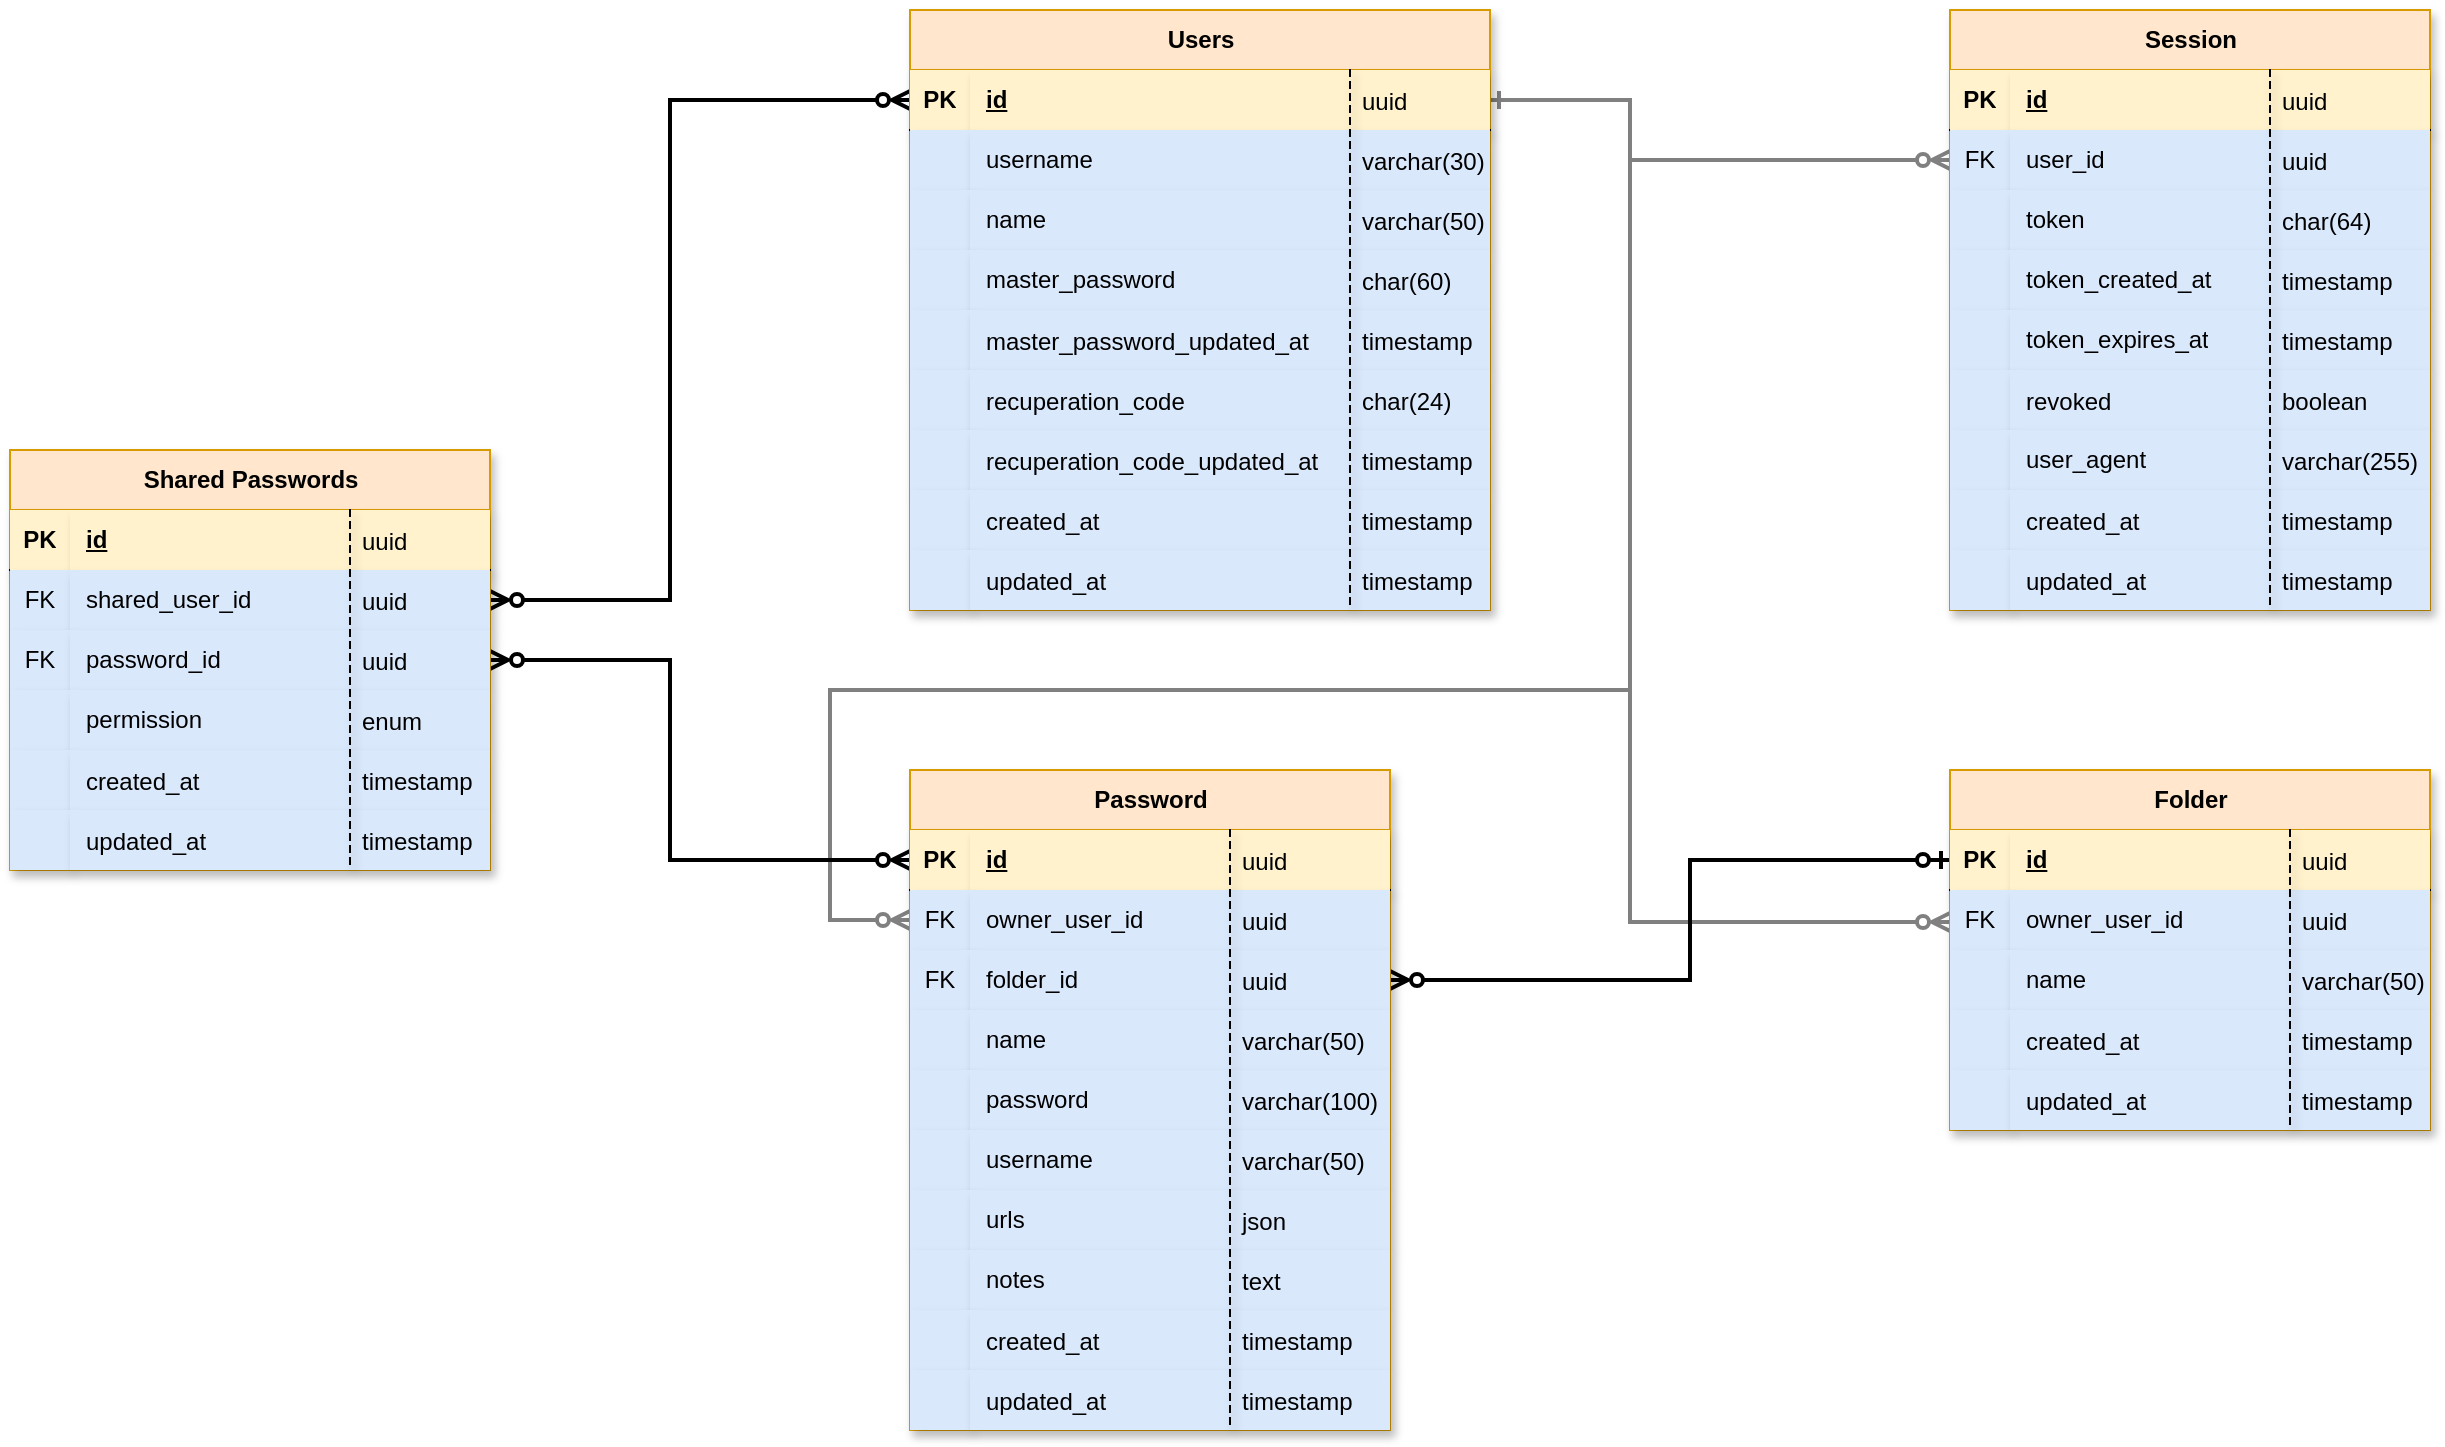 <mxfile version="26.1.1">
  <diagram id="R2lEEEUBdFMjLlhIrx00" name="Page-1">
    <mxGraphModel dx="2524" dy="744" grid="1" gridSize="10" guides="1" tooltips="1" connect="1" arrows="1" fold="1" page="1" pageScale="1" pageWidth="850" pageHeight="1100" math="0" shadow="0" extFonts="Permanent Marker^https://fonts.googleapis.com/css?family=Permanent+Marker">
      <root>
        <mxCell id="0" />
        <mxCell id="1" parent="0" />
        <mxCell id="dtgGarPuOH-b5S5oBoeA-99" value="" style="endArrow=ERzeroToMany;html=1;rounded=0;exitX=1;exitY=0.5;exitDx=0;exitDy=0;entryX=0;entryY=0.5;entryDx=0;entryDy=0;startArrow=ERone;startFill=0;endFill=0;strokeWidth=2;strokeColor=#808080;" parent="1" source="dtgGarPuOH-b5S5oBoeA-21" target="dtgGarPuOH-b5S5oBoeA-96" edge="1">
          <mxGeometry width="50" height="50" relative="1" as="geometry">
            <mxPoint x="370" y="140" as="sourcePoint" />
            <mxPoint x="420" y="90" as="targetPoint" />
            <Array as="points">
              <mxPoint x="400" y="185" />
              <mxPoint x="400" y="215" />
            </Array>
          </mxGeometry>
        </mxCell>
        <mxCell id="dtgGarPuOH-b5S5oBoeA-166" value="" style="endArrow=ERzeroToMany;html=1;rounded=0;entryX=0;entryY=0.5;entryDx=0;entryDy=0;startArrow=none;startFill=0;endFill=0;strokeWidth=2;strokeColor=#808080;" parent="1" edge="1">
          <mxGeometry width="50" height="50" relative="1" as="geometry">
            <mxPoint x="400" y="210" as="sourcePoint" />
            <mxPoint x="560" y="596" as="targetPoint" />
            <Array as="points">
              <mxPoint x="400" y="596" />
            </Array>
          </mxGeometry>
        </mxCell>
        <mxCell id="dtgGarPuOH-b5S5oBoeA-186" value="" style="endArrow=ERzeroToMany;html=1;rounded=0;entryX=0;entryY=0.5;entryDx=0;entryDy=0;startArrow=none;startFill=0;endFill=0;strokeWidth=2;strokeColor=light-dark(#808080, #ededed);" parent="1" target="dtgGarPuOH-b5S5oBoeA-171" edge="1">
          <mxGeometry width="50" height="50" relative="1" as="geometry">
            <mxPoint x="400" y="480" as="sourcePoint" />
            <mxPoint x="570" y="525" as="targetPoint" />
            <Array as="points">
              <mxPoint x="185" y="480" />
              <mxPoint y="480" />
              <mxPoint y="595" />
            </Array>
          </mxGeometry>
        </mxCell>
        <mxCell id="dtgGarPuOH-b5S5oBoeA-187" value="" style="endArrow=ERzeroToMany;html=1;rounded=0;exitX=0;exitY=0.5;exitDx=0;exitDy=0;startArrow=ERzeroToOne;startFill=0;endFill=0;strokeWidth=2;entryX=1;entryY=0.5;entryDx=0;entryDy=0;" parent="1" source="dtgGarPuOH-b5S5oBoeA-127" target="dtgGarPuOH-b5S5oBoeA-188" edge="1">
          <mxGeometry width="50" height="50" relative="1" as="geometry">
            <mxPoint x="290" y="225" as="sourcePoint" />
            <mxPoint x="410" y="710" as="targetPoint" />
            <Array as="points">
              <mxPoint x="430" y="565" />
              <mxPoint x="430" y="625" />
            </Array>
          </mxGeometry>
        </mxCell>
        <mxCell id="dtgGarPuOH-b5S5oBoeA-211" value="" style="endArrow=ERzeroToMany;html=1;rounded=0;exitX=0;exitY=0.5;exitDx=0;exitDy=0;entryX=1;entryY=0.5;entryDx=0;entryDy=0;startArrow=ERzeroToMany;startFill=0;endFill=0;strokeWidth=2;" parent="1" source="dtgGarPuOH-b5S5oBoeA-21" target="dtgGarPuOH-b5S5oBoeA-196" edge="1">
          <mxGeometry width="50" height="50" relative="1" as="geometry">
            <mxPoint x="290" y="225" as="sourcePoint" />
            <mxPoint x="570" y="605" as="targetPoint" />
            <Array as="points">
              <mxPoint x="-80" y="185" />
              <mxPoint x="-80" y="435" />
            </Array>
          </mxGeometry>
        </mxCell>
        <mxCell id="dtgGarPuOH-b5S5oBoeA-212" value="" style="endArrow=ERzeroToMany;html=1;rounded=0;exitX=0;exitY=0.5;exitDx=0;exitDy=0;entryX=1;entryY=0.5;entryDx=0;entryDy=0;startArrow=ERzeroToMany;startFill=0;endFill=0;strokeWidth=2;" parent="1" source="dtgGarPuOH-b5S5oBoeA-168" target="dtgGarPuOH-b5S5oBoeA-192" edge="1">
          <mxGeometry width="50" height="50" relative="1" as="geometry">
            <mxPoint x="50" y="195" as="sourcePoint" />
            <mxPoint x="-160" y="445" as="targetPoint" />
            <Array as="points">
              <mxPoint x="-80" y="565" />
              <mxPoint x="-80" y="465" />
            </Array>
          </mxGeometry>
        </mxCell>
        <mxCell id="dtgGarPuOH-b5S5oBoeA-289" value="" style="group;shadow=1;" parent="1" vertex="1" connectable="0">
          <mxGeometry x="560" y="140" width="240" height="300" as="geometry" />
        </mxCell>
        <mxCell id="dtgGarPuOH-b5S5oBoeA-67" value="Session" style="shape=table;startSize=30;container=1;collapsible=1;childLayout=tableLayout;fixedRows=1;rowLines=0;fontStyle=1;align=center;resizeLast=1;html=1;fillColor=#ffe6cc;strokeColor=#d79b00;shadow=1;" parent="dtgGarPuOH-b5S5oBoeA-289" vertex="1">
          <mxGeometry width="240" height="300" as="geometry">
            <mxRectangle width="80" height="30" as="alternateBounds" />
          </mxGeometry>
        </mxCell>
        <mxCell id="dtgGarPuOH-b5S5oBoeA-68" value="" style="shape=tableRow;horizontal=0;startSize=0;swimlaneHead=0;swimlaneBody=0;fillColor=none;collapsible=0;dropTarget=0;points=[[0,0.5],[1,0.5]];portConstraint=eastwest;top=0;left=0;right=0;bottom=1;shadow=1;" parent="dtgGarPuOH-b5S5oBoeA-67" vertex="1">
          <mxGeometry y="30" width="240" height="30" as="geometry" />
        </mxCell>
        <mxCell id="dtgGarPuOH-b5S5oBoeA-69" value="PK" style="shape=partialRectangle;connectable=0;fillColor=#fff2cc;top=0;left=0;bottom=0;right=0;fontStyle=1;overflow=hidden;whiteSpace=wrap;html=1;strokeColor=#d6b656;shadow=1;" parent="dtgGarPuOH-b5S5oBoeA-68" vertex="1">
          <mxGeometry width="30" height="30" as="geometry">
            <mxRectangle width="30" height="30" as="alternateBounds" />
          </mxGeometry>
        </mxCell>
        <mxCell id="dtgGarPuOH-b5S5oBoeA-70" value="id" style="shape=partialRectangle;connectable=0;fillColor=#fff2cc;top=0;left=0;bottom=0;right=0;align=left;spacingLeft=6;fontStyle=5;overflow=hidden;whiteSpace=wrap;html=1;strokeColor=#d6b656;shadow=1;" parent="dtgGarPuOH-b5S5oBoeA-68" vertex="1">
          <mxGeometry x="30" width="210" height="30" as="geometry">
            <mxRectangle width="210" height="30" as="alternateBounds" />
          </mxGeometry>
        </mxCell>
        <mxCell id="dtgGarPuOH-b5S5oBoeA-96" value="" style="shape=tableRow;horizontal=0;startSize=0;swimlaneHead=0;swimlaneBody=0;fillColor=none;collapsible=0;dropTarget=0;points=[[0,0.5],[1,0.5]];portConstraint=eastwest;top=0;left=0;right=0;bottom=0;shadow=1;" parent="dtgGarPuOH-b5S5oBoeA-67" vertex="1">
          <mxGeometry y="60" width="240" height="30" as="geometry" />
        </mxCell>
        <mxCell id="dtgGarPuOH-b5S5oBoeA-97" value="FK" style="shape=partialRectangle;connectable=0;fillColor=#dae8fc;top=0;left=0;bottom=0;right=0;fontStyle=0;overflow=hidden;whiteSpace=wrap;html=1;strokeColor=#6c8ebf;shadow=1;" parent="dtgGarPuOH-b5S5oBoeA-96" vertex="1">
          <mxGeometry width="30" height="30" as="geometry">
            <mxRectangle width="30" height="30" as="alternateBounds" />
          </mxGeometry>
        </mxCell>
        <mxCell id="dtgGarPuOH-b5S5oBoeA-98" value="user_id" style="shape=partialRectangle;connectable=0;fillColor=#dae8fc;top=0;left=0;bottom=0;right=0;align=left;spacingLeft=6;fontStyle=0;overflow=hidden;whiteSpace=wrap;html=1;strokeColor=#6c8ebf;shadow=1;" parent="dtgGarPuOH-b5S5oBoeA-96" vertex="1">
          <mxGeometry x="30" width="210" height="30" as="geometry">
            <mxRectangle width="210" height="30" as="alternateBounds" />
          </mxGeometry>
        </mxCell>
        <mxCell id="dtgGarPuOH-b5S5oBoeA-71" value="" style="shape=tableRow;horizontal=0;startSize=0;swimlaneHead=0;swimlaneBody=0;fillColor=none;collapsible=0;dropTarget=0;points=[[0,0.5],[1,0.5]];portConstraint=eastwest;top=0;left=0;right=0;bottom=0;shadow=1;" parent="dtgGarPuOH-b5S5oBoeA-67" vertex="1">
          <mxGeometry y="90" width="240" height="30" as="geometry" />
        </mxCell>
        <mxCell id="dtgGarPuOH-b5S5oBoeA-72" value="" style="shape=partialRectangle;connectable=0;fillColor=#dae8fc;top=0;left=0;bottom=0;right=0;editable=1;overflow=hidden;whiteSpace=wrap;html=1;strokeColor=#6c8ebf;shadow=1;" parent="dtgGarPuOH-b5S5oBoeA-71" vertex="1">
          <mxGeometry width="30" height="30" as="geometry">
            <mxRectangle width="30" height="30" as="alternateBounds" />
          </mxGeometry>
        </mxCell>
        <mxCell id="dtgGarPuOH-b5S5oBoeA-73" value="token" style="shape=partialRectangle;connectable=0;fillColor=#dae8fc;top=0;left=0;bottom=0;right=0;align=left;spacingLeft=6;overflow=hidden;whiteSpace=wrap;html=1;strokeColor=#6c8ebf;shadow=1;" parent="dtgGarPuOH-b5S5oBoeA-71" vertex="1">
          <mxGeometry x="30" width="210" height="30" as="geometry">
            <mxRectangle width="210" height="30" as="alternateBounds" />
          </mxGeometry>
        </mxCell>
        <mxCell id="dtgGarPuOH-b5S5oBoeA-74" value="" style="shape=tableRow;horizontal=0;startSize=0;swimlaneHead=0;swimlaneBody=0;fillColor=none;collapsible=0;dropTarget=0;points=[[0,0.5],[1,0.5]];portConstraint=eastwest;top=0;left=0;right=0;bottom=0;shadow=1;" parent="dtgGarPuOH-b5S5oBoeA-67" vertex="1">
          <mxGeometry y="120" width="240" height="30" as="geometry" />
        </mxCell>
        <mxCell id="dtgGarPuOH-b5S5oBoeA-75" value="" style="shape=partialRectangle;connectable=0;fillColor=#dae8fc;top=0;left=0;bottom=0;right=0;editable=1;overflow=hidden;whiteSpace=wrap;html=1;strokeColor=#6c8ebf;shadow=1;" parent="dtgGarPuOH-b5S5oBoeA-74" vertex="1">
          <mxGeometry width="30" height="30" as="geometry">
            <mxRectangle width="30" height="30" as="alternateBounds" />
          </mxGeometry>
        </mxCell>
        <mxCell id="dtgGarPuOH-b5S5oBoeA-76" value="token_created_at" style="shape=partialRectangle;connectable=0;fillColor=#dae8fc;top=0;left=0;bottom=0;right=0;align=left;spacingLeft=6;overflow=hidden;whiteSpace=wrap;html=1;strokeColor=#6c8ebf;shadow=1;" parent="dtgGarPuOH-b5S5oBoeA-74" vertex="1">
          <mxGeometry x="30" width="210" height="30" as="geometry">
            <mxRectangle width="210" height="30" as="alternateBounds" />
          </mxGeometry>
        </mxCell>
        <mxCell id="dtgGarPuOH-b5S5oBoeA-77" value="" style="shape=tableRow;horizontal=0;startSize=0;swimlaneHead=0;swimlaneBody=0;fillColor=none;collapsible=0;dropTarget=0;points=[[0,0.5],[1,0.5]];portConstraint=eastwest;top=0;left=0;right=0;bottom=0;shadow=1;" parent="dtgGarPuOH-b5S5oBoeA-67" vertex="1">
          <mxGeometry y="150" width="240" height="30" as="geometry" />
        </mxCell>
        <mxCell id="dtgGarPuOH-b5S5oBoeA-78" value="" style="shape=partialRectangle;connectable=0;fillColor=#dae8fc;top=0;left=0;bottom=0;right=0;editable=1;overflow=hidden;whiteSpace=wrap;html=1;strokeColor=#6c8ebf;shadow=1;" parent="dtgGarPuOH-b5S5oBoeA-77" vertex="1">
          <mxGeometry width="30" height="30" as="geometry">
            <mxRectangle width="30" height="30" as="alternateBounds" />
          </mxGeometry>
        </mxCell>
        <mxCell id="dtgGarPuOH-b5S5oBoeA-79" value="token_expires_at" style="shape=partialRectangle;connectable=0;fillColor=#dae8fc;top=0;left=0;bottom=0;right=0;align=left;spacingLeft=6;overflow=hidden;whiteSpace=wrap;html=1;strokeColor=#6c8ebf;shadow=1;" parent="dtgGarPuOH-b5S5oBoeA-77" vertex="1">
          <mxGeometry x="30" width="210" height="30" as="geometry">
            <mxRectangle width="210" height="30" as="alternateBounds" />
          </mxGeometry>
        </mxCell>
        <mxCell id="dtgGarPuOH-b5S5oBoeA-80" value="" style="shape=tableRow;horizontal=0;startSize=0;swimlaneHead=0;swimlaneBody=0;fillColor=none;collapsible=0;dropTarget=0;points=[[0,0.5],[1,0.5]];portConstraint=eastwest;top=0;left=0;right=0;bottom=0;shadow=1;" parent="dtgGarPuOH-b5S5oBoeA-67" vertex="1">
          <mxGeometry y="180" width="240" height="30" as="geometry" />
        </mxCell>
        <mxCell id="dtgGarPuOH-b5S5oBoeA-81" value="" style="shape=partialRectangle;connectable=0;fillColor=#dae8fc;top=0;left=0;bottom=0;right=0;editable=1;overflow=hidden;strokeColor=#6c8ebf;shadow=1;" parent="dtgGarPuOH-b5S5oBoeA-80" vertex="1">
          <mxGeometry width="30" height="30" as="geometry">
            <mxRectangle width="30" height="30" as="alternateBounds" />
          </mxGeometry>
        </mxCell>
        <mxCell id="dtgGarPuOH-b5S5oBoeA-82" value="revoked" style="shape=partialRectangle;connectable=0;fillColor=#dae8fc;top=0;left=0;bottom=0;right=0;align=left;spacingLeft=6;overflow=hidden;strokeColor=#6c8ebf;shadow=1;" parent="dtgGarPuOH-b5S5oBoeA-80" vertex="1">
          <mxGeometry x="30" width="210" height="30" as="geometry">
            <mxRectangle width="210" height="30" as="alternateBounds" />
          </mxGeometry>
        </mxCell>
        <mxCell id="L0qA-exTGtLZ04YSLbFf-4" value="" style="shape=tableRow;horizontal=0;startSize=0;swimlaneHead=0;swimlaneBody=0;fillColor=none;collapsible=0;dropTarget=0;points=[[0,0.5],[1,0.5]];portConstraint=eastwest;top=0;left=0;right=0;bottom=0;shadow=1;" parent="dtgGarPuOH-b5S5oBoeA-67" vertex="1">
          <mxGeometry y="210" width="240" height="30" as="geometry" />
        </mxCell>
        <mxCell id="L0qA-exTGtLZ04YSLbFf-5" value="" style="shape=partialRectangle;connectable=0;fillColor=#dae8fc;top=0;left=0;bottom=0;right=0;editable=1;overflow=hidden;whiteSpace=wrap;html=1;strokeColor=#6c8ebf;shadow=1;" parent="L0qA-exTGtLZ04YSLbFf-4" vertex="1">
          <mxGeometry width="30" height="30" as="geometry">
            <mxRectangle width="30" height="30" as="alternateBounds" />
          </mxGeometry>
        </mxCell>
        <mxCell id="L0qA-exTGtLZ04YSLbFf-6" value="user_agent" style="shape=partialRectangle;connectable=0;fillColor=#dae8fc;top=0;left=0;bottom=0;right=0;align=left;spacingLeft=6;overflow=hidden;whiteSpace=wrap;html=1;strokeColor=#6c8ebf;shadow=1;" parent="L0qA-exTGtLZ04YSLbFf-4" vertex="1">
          <mxGeometry x="30" width="210" height="30" as="geometry">
            <mxRectangle width="210" height="30" as="alternateBounds" />
          </mxGeometry>
        </mxCell>
        <mxCell id="dtgGarPuOH-b5S5oBoeA-89" value="" style="shape=tableRow;horizontal=0;startSize=0;swimlaneHead=0;swimlaneBody=0;fillColor=none;collapsible=0;dropTarget=0;points=[[0,0.5],[1,0.5]];portConstraint=eastwest;top=0;left=0;right=0;bottom=0;shadow=1;" parent="dtgGarPuOH-b5S5oBoeA-67" vertex="1">
          <mxGeometry y="240" width="240" height="30" as="geometry" />
        </mxCell>
        <mxCell id="dtgGarPuOH-b5S5oBoeA-90" value="" style="shape=partialRectangle;connectable=0;fillColor=#dae8fc;top=0;left=0;bottom=0;right=0;editable=1;overflow=hidden;strokeColor=#6c8ebf;shadow=1;" parent="dtgGarPuOH-b5S5oBoeA-89" vertex="1">
          <mxGeometry width="30" height="30" as="geometry">
            <mxRectangle width="30" height="30" as="alternateBounds" />
          </mxGeometry>
        </mxCell>
        <mxCell id="dtgGarPuOH-b5S5oBoeA-91" value="created_at" style="shape=partialRectangle;connectable=0;fillColor=#dae8fc;top=0;left=0;bottom=0;right=0;align=left;spacingLeft=6;overflow=hidden;strokeColor=#6c8ebf;shadow=1;" parent="dtgGarPuOH-b5S5oBoeA-89" vertex="1">
          <mxGeometry x="30" width="210" height="30" as="geometry">
            <mxRectangle width="210" height="30" as="alternateBounds" />
          </mxGeometry>
        </mxCell>
        <mxCell id="dtgGarPuOH-b5S5oBoeA-92" value="" style="shape=tableRow;horizontal=0;startSize=0;swimlaneHead=0;swimlaneBody=0;fillColor=none;collapsible=0;dropTarget=0;points=[[0,0.5],[1,0.5]];portConstraint=eastwest;top=0;left=0;right=0;bottom=0;shadow=1;" parent="dtgGarPuOH-b5S5oBoeA-67" vertex="1">
          <mxGeometry y="270" width="240" height="30" as="geometry" />
        </mxCell>
        <mxCell id="dtgGarPuOH-b5S5oBoeA-93" value="" style="shape=partialRectangle;connectable=0;fillColor=#dae8fc;top=0;left=0;bottom=0;right=0;editable=1;overflow=hidden;strokeColor=#6c8ebf;shadow=1;" parent="dtgGarPuOH-b5S5oBoeA-92" vertex="1">
          <mxGeometry width="30" height="30" as="geometry">
            <mxRectangle width="30" height="30" as="alternateBounds" />
          </mxGeometry>
        </mxCell>
        <mxCell id="dtgGarPuOH-b5S5oBoeA-94" value="updated_at" style="shape=partialRectangle;connectable=0;fillColor=#dae8fc;top=0;left=0;bottom=0;right=0;align=left;spacingLeft=6;overflow=hidden;strokeColor=#6c8ebf;shadow=1;" parent="dtgGarPuOH-b5S5oBoeA-92" vertex="1">
          <mxGeometry x="30" width="210" height="30" as="geometry">
            <mxRectangle width="210" height="30" as="alternateBounds" />
          </mxGeometry>
        </mxCell>
        <mxCell id="dtgGarPuOH-b5S5oBoeA-273" value="uuid" style="shape=partialRectangle;fillColor=none;align=left;verticalAlign=middle;strokeColor=none;spacingLeft=34;rotatable=0;points=[[0,0.5],[1,0.5]];portConstraint=eastwest;dropTarget=0;shadow=1;" parent="dtgGarPuOH-b5S5oBoeA-289" vertex="1">
          <mxGeometry x="130" y="30" width="90" height="30" as="geometry" />
        </mxCell>
        <mxCell id="dtgGarPuOH-b5S5oBoeA-274" value="" style="shape=partialRectangle;top=0;left=0;bottom=0;fillColor=none;stokeWidth=1;dashed=1;align=left;verticalAlign=middle;spacingLeft=4;spacingRight=4;overflow=hidden;rotatable=0;points=[];portConstraint=eastwest;part=1;shadow=1;" parent="dtgGarPuOH-b5S5oBoeA-273" vertex="1" connectable="0">
          <mxGeometry width="30" height="30" as="geometry" />
        </mxCell>
        <mxCell id="dtgGarPuOH-b5S5oBoeA-275" value="uuid" style="shape=partialRectangle;fillColor=none;align=left;verticalAlign=middle;strokeColor=none;spacingLeft=34;rotatable=0;points=[[0,0.5],[1,0.5]];portConstraint=eastwest;dropTarget=0;shadow=1;" parent="dtgGarPuOH-b5S5oBoeA-289" vertex="1">
          <mxGeometry x="130" y="60" width="90" height="30" as="geometry" />
        </mxCell>
        <mxCell id="dtgGarPuOH-b5S5oBoeA-276" value="" style="shape=partialRectangle;top=0;left=0;bottom=0;fillColor=none;stokeWidth=1;dashed=1;align=left;verticalAlign=middle;spacingLeft=4;spacingRight=4;overflow=hidden;rotatable=0;points=[];portConstraint=eastwest;part=1;shadow=1;" parent="dtgGarPuOH-b5S5oBoeA-275" vertex="1" connectable="0">
          <mxGeometry width="30" height="30" as="geometry" />
        </mxCell>
        <mxCell id="dtgGarPuOH-b5S5oBoeA-277" value="char(64)" style="shape=partialRectangle;fillColor=none;align=left;verticalAlign=middle;strokeColor=none;spacingLeft=34;rotatable=0;points=[[0,0.5],[1,0.5]];portConstraint=eastwest;dropTarget=0;shadow=1;" parent="dtgGarPuOH-b5S5oBoeA-289" vertex="1">
          <mxGeometry x="130" y="90" width="90" height="30" as="geometry" />
        </mxCell>
        <mxCell id="dtgGarPuOH-b5S5oBoeA-278" value="" style="shape=partialRectangle;top=0;left=0;bottom=0;fillColor=none;stokeWidth=1;dashed=1;align=left;verticalAlign=middle;spacingLeft=4;spacingRight=4;overflow=hidden;rotatable=0;points=[];portConstraint=eastwest;part=1;shadow=1;" parent="dtgGarPuOH-b5S5oBoeA-277" vertex="1" connectable="0">
          <mxGeometry width="30" height="30" as="geometry" />
        </mxCell>
        <mxCell id="dtgGarPuOH-b5S5oBoeA-279" value="timestamp" style="shape=partialRectangle;fillColor=none;align=left;verticalAlign=middle;strokeColor=none;spacingLeft=34;rotatable=0;points=[[0,0.5],[1,0.5]];portConstraint=eastwest;dropTarget=0;shadow=1;" parent="dtgGarPuOH-b5S5oBoeA-289" vertex="1">
          <mxGeometry x="130" y="120" width="90" height="30" as="geometry" />
        </mxCell>
        <mxCell id="dtgGarPuOH-b5S5oBoeA-280" value="" style="shape=partialRectangle;top=0;left=0;bottom=0;fillColor=none;stokeWidth=1;dashed=1;align=left;verticalAlign=middle;spacingLeft=4;spacingRight=4;overflow=hidden;rotatable=0;points=[];portConstraint=eastwest;part=1;shadow=1;" parent="dtgGarPuOH-b5S5oBoeA-279" vertex="1" connectable="0">
          <mxGeometry width="30" height="30" as="geometry" />
        </mxCell>
        <mxCell id="dtgGarPuOH-b5S5oBoeA-281" value="timestamp" style="shape=partialRectangle;fillColor=none;align=left;verticalAlign=middle;strokeColor=none;spacingLeft=34;rotatable=0;points=[[0,0.5],[1,0.5]];portConstraint=eastwest;dropTarget=0;shadow=1;" parent="dtgGarPuOH-b5S5oBoeA-289" vertex="1">
          <mxGeometry x="130" y="150" width="90" height="30" as="geometry" />
        </mxCell>
        <mxCell id="dtgGarPuOH-b5S5oBoeA-282" value="" style="shape=partialRectangle;top=0;left=0;bottom=0;fillColor=none;stokeWidth=1;dashed=1;align=left;verticalAlign=middle;spacingLeft=4;spacingRight=4;overflow=hidden;rotatable=0;points=[];portConstraint=eastwest;part=1;shadow=1;" parent="dtgGarPuOH-b5S5oBoeA-281" vertex="1" connectable="0">
          <mxGeometry width="30" height="30" as="geometry" />
        </mxCell>
        <mxCell id="dtgGarPuOH-b5S5oBoeA-283" value="varchar(255)" style="shape=partialRectangle;fillColor=none;align=left;verticalAlign=middle;strokeColor=none;spacingLeft=34;rotatable=0;points=[[0,0.5],[1,0.5]];portConstraint=eastwest;dropTarget=0;shadow=1;" parent="dtgGarPuOH-b5S5oBoeA-289" vertex="1">
          <mxGeometry x="130" y="210" width="90" height="30" as="geometry" />
        </mxCell>
        <mxCell id="dtgGarPuOH-b5S5oBoeA-284" value="" style="shape=partialRectangle;top=0;left=0;bottom=0;fillColor=none;stokeWidth=1;dashed=1;align=left;verticalAlign=middle;spacingLeft=4;spacingRight=4;overflow=hidden;rotatable=0;points=[];portConstraint=eastwest;part=1;shadow=1;" parent="dtgGarPuOH-b5S5oBoeA-283" vertex="1" connectable="0">
          <mxGeometry width="30" height="30" as="geometry" />
        </mxCell>
        <mxCell id="dtgGarPuOH-b5S5oBoeA-285" value="timestamp" style="shape=partialRectangle;fillColor=none;align=left;verticalAlign=middle;strokeColor=none;spacingLeft=34;rotatable=0;points=[[0,0.5],[1,0.5]];portConstraint=eastwest;dropTarget=0;shadow=1;" parent="dtgGarPuOH-b5S5oBoeA-289" vertex="1">
          <mxGeometry x="130" y="240" width="90" height="30" as="geometry" />
        </mxCell>
        <mxCell id="dtgGarPuOH-b5S5oBoeA-286" value="" style="shape=partialRectangle;top=0;left=0;bottom=0;fillColor=none;stokeWidth=1;dashed=1;align=left;verticalAlign=middle;spacingLeft=4;spacingRight=4;overflow=hidden;rotatable=0;points=[];portConstraint=eastwest;part=1;shadow=1;" parent="dtgGarPuOH-b5S5oBoeA-285" vertex="1" connectable="0">
          <mxGeometry width="30" height="30" as="geometry" />
        </mxCell>
        <mxCell id="dtgGarPuOH-b5S5oBoeA-287" value="boolean" style="shape=partialRectangle;fillColor=none;align=left;verticalAlign=middle;strokeColor=none;spacingLeft=34;rotatable=0;points=[[0,0.5],[1,0.5]];portConstraint=eastwest;dropTarget=0;shadow=1;" parent="dtgGarPuOH-b5S5oBoeA-289" vertex="1">
          <mxGeometry x="130" y="180" width="90" height="30" as="geometry" />
        </mxCell>
        <mxCell id="dtgGarPuOH-b5S5oBoeA-288" value="" style="shape=partialRectangle;top=0;left=0;bottom=0;fillColor=none;stokeWidth=1;dashed=1;align=left;verticalAlign=middle;spacingLeft=4;spacingRight=4;overflow=hidden;rotatable=0;points=[];portConstraint=eastwest;part=1;shadow=1;" parent="dtgGarPuOH-b5S5oBoeA-287" vertex="1" connectable="0">
          <mxGeometry width="30" height="30" as="geometry" />
        </mxCell>
        <mxCell id="L0qA-exTGtLZ04YSLbFf-7" value="timestamp" style="shape=partialRectangle;fillColor=none;align=left;verticalAlign=middle;strokeColor=none;spacingLeft=34;rotatable=0;points=[[0,0.5],[1,0.5]];portConstraint=eastwest;dropTarget=0;shadow=1;" parent="dtgGarPuOH-b5S5oBoeA-289" vertex="1">
          <mxGeometry x="130" y="270" width="90" height="30" as="geometry" />
        </mxCell>
        <mxCell id="L0qA-exTGtLZ04YSLbFf-8" value="" style="shape=partialRectangle;top=0;left=0;bottom=0;fillColor=none;stokeWidth=1;dashed=1;align=left;verticalAlign=middle;spacingLeft=4;spacingRight=4;overflow=hidden;rotatable=0;points=[];portConstraint=eastwest;part=1;shadow=1;" parent="L0qA-exTGtLZ04YSLbFf-7" vertex="1" connectable="0">
          <mxGeometry width="30" height="30" as="geometry" />
        </mxCell>
        <mxCell id="dtgGarPuOH-b5S5oBoeA-290" value="" style="group;shadow=1;" parent="1" vertex="1" connectable="0">
          <mxGeometry x="560" y="520" width="240" height="180" as="geometry" />
        </mxCell>
        <mxCell id="dtgGarPuOH-b5S5oBoeA-126" value="Folder" style="shape=table;startSize=30;container=1;collapsible=1;childLayout=tableLayout;fixedRows=1;rowLines=0;fontStyle=1;align=center;resizeLast=1;html=1;fillColor=#ffe6cc;strokeColor=#d79b00;shadow=1;" parent="dtgGarPuOH-b5S5oBoeA-290" vertex="1">
          <mxGeometry width="240" height="180" as="geometry" />
        </mxCell>
        <mxCell id="dtgGarPuOH-b5S5oBoeA-127" value="" style="shape=tableRow;horizontal=0;startSize=0;swimlaneHead=0;swimlaneBody=0;fillColor=none;collapsible=0;dropTarget=0;points=[[0,0.5],[1,0.5]];portConstraint=eastwest;top=0;left=0;right=0;bottom=1;shadow=1;" parent="dtgGarPuOH-b5S5oBoeA-126" vertex="1">
          <mxGeometry y="30" width="240" height="30" as="geometry" />
        </mxCell>
        <mxCell id="dtgGarPuOH-b5S5oBoeA-128" value="PK" style="shape=partialRectangle;connectable=0;fillColor=#fff2cc;top=0;left=0;bottom=0;right=0;fontStyle=1;overflow=hidden;whiteSpace=wrap;html=1;strokeColor=#d6b656;shadow=1;" parent="dtgGarPuOH-b5S5oBoeA-127" vertex="1">
          <mxGeometry width="30" height="30" as="geometry">
            <mxRectangle width="30" height="30" as="alternateBounds" />
          </mxGeometry>
        </mxCell>
        <mxCell id="dtgGarPuOH-b5S5oBoeA-129" value="id" style="shape=partialRectangle;connectable=0;fillColor=#fff2cc;top=0;left=0;bottom=0;right=0;align=left;spacingLeft=6;fontStyle=5;overflow=hidden;whiteSpace=wrap;html=1;strokeColor=#d6b656;shadow=1;" parent="dtgGarPuOH-b5S5oBoeA-127" vertex="1">
          <mxGeometry x="30" width="210" height="30" as="geometry">
            <mxRectangle width="210" height="30" as="alternateBounds" />
          </mxGeometry>
        </mxCell>
        <mxCell id="dtgGarPuOH-b5S5oBoeA-163" value="" style="shape=tableRow;horizontal=0;startSize=0;swimlaneHead=0;swimlaneBody=0;fillColor=none;collapsible=0;dropTarget=0;points=[[0,0.5],[1,0.5]];portConstraint=eastwest;top=0;left=0;right=0;bottom=0;shadow=1;" parent="dtgGarPuOH-b5S5oBoeA-126" vertex="1">
          <mxGeometry y="60" width="240" height="30" as="geometry" />
        </mxCell>
        <mxCell id="dtgGarPuOH-b5S5oBoeA-164" value="FK" style="shape=partialRectangle;connectable=0;fillColor=#dae8fc;top=0;left=0;bottom=0;right=0;fontStyle=0;overflow=hidden;whiteSpace=wrap;html=1;strokeColor=#6c8ebf;shadow=1;" parent="dtgGarPuOH-b5S5oBoeA-163" vertex="1">
          <mxGeometry width="30" height="30" as="geometry">
            <mxRectangle width="30" height="30" as="alternateBounds" />
          </mxGeometry>
        </mxCell>
        <mxCell id="dtgGarPuOH-b5S5oBoeA-165" value="owner_user_id" style="shape=partialRectangle;connectable=0;fillColor=#dae8fc;top=0;left=0;bottom=0;right=0;align=left;spacingLeft=6;fontStyle=0;overflow=hidden;whiteSpace=wrap;html=1;strokeColor=#6c8ebf;shadow=1;" parent="dtgGarPuOH-b5S5oBoeA-163" vertex="1">
          <mxGeometry x="30" width="210" height="30" as="geometry">
            <mxRectangle width="210" height="30" as="alternateBounds" />
          </mxGeometry>
        </mxCell>
        <mxCell id="dtgGarPuOH-b5S5oBoeA-130" value="" style="shape=tableRow;horizontal=0;startSize=0;swimlaneHead=0;swimlaneBody=0;fillColor=none;collapsible=0;dropTarget=0;points=[[0,0.5],[1,0.5]];portConstraint=eastwest;top=0;left=0;right=0;bottom=0;shadow=1;" parent="dtgGarPuOH-b5S5oBoeA-126" vertex="1">
          <mxGeometry y="90" width="240" height="30" as="geometry" />
        </mxCell>
        <mxCell id="dtgGarPuOH-b5S5oBoeA-131" value="" style="shape=partialRectangle;connectable=0;fillColor=#dae8fc;top=0;left=0;bottom=0;right=0;editable=1;overflow=hidden;whiteSpace=wrap;html=1;strokeColor=#6c8ebf;shadow=1;" parent="dtgGarPuOH-b5S5oBoeA-130" vertex="1">
          <mxGeometry width="30" height="30" as="geometry">
            <mxRectangle width="30" height="30" as="alternateBounds" />
          </mxGeometry>
        </mxCell>
        <mxCell id="dtgGarPuOH-b5S5oBoeA-132" value="name" style="shape=partialRectangle;connectable=0;fillColor=#dae8fc;top=0;left=0;bottom=0;right=0;align=left;spacingLeft=6;overflow=hidden;whiteSpace=wrap;html=1;strokeColor=#6c8ebf;shadow=1;" parent="dtgGarPuOH-b5S5oBoeA-130" vertex="1">
          <mxGeometry x="30" width="210" height="30" as="geometry">
            <mxRectangle width="210" height="30" as="alternateBounds" />
          </mxGeometry>
        </mxCell>
        <mxCell id="dtgGarPuOH-b5S5oBoeA-148" value="" style="shape=tableRow;horizontal=0;startSize=0;swimlaneHead=0;swimlaneBody=0;fillColor=none;collapsible=0;dropTarget=0;points=[[0,0.5],[1,0.5]];portConstraint=eastwest;top=0;left=0;right=0;bottom=0;shadow=1;" parent="dtgGarPuOH-b5S5oBoeA-126" vertex="1">
          <mxGeometry y="120" width="240" height="30" as="geometry" />
        </mxCell>
        <mxCell id="dtgGarPuOH-b5S5oBoeA-149" value="" style="shape=partialRectangle;connectable=0;fillColor=#dae8fc;top=0;left=0;bottom=0;right=0;editable=1;overflow=hidden;strokeColor=#6c8ebf;shadow=1;" parent="dtgGarPuOH-b5S5oBoeA-148" vertex="1">
          <mxGeometry width="30" height="30" as="geometry">
            <mxRectangle width="30" height="30" as="alternateBounds" />
          </mxGeometry>
        </mxCell>
        <mxCell id="dtgGarPuOH-b5S5oBoeA-150" value="created_at" style="shape=partialRectangle;connectable=0;fillColor=#dae8fc;top=0;left=0;bottom=0;right=0;align=left;spacingLeft=6;overflow=hidden;strokeColor=#6c8ebf;shadow=1;" parent="dtgGarPuOH-b5S5oBoeA-148" vertex="1">
          <mxGeometry x="30" width="210" height="30" as="geometry">
            <mxRectangle width="210" height="30" as="alternateBounds" />
          </mxGeometry>
        </mxCell>
        <mxCell id="dtgGarPuOH-b5S5oBoeA-151" value="" style="shape=tableRow;horizontal=0;startSize=0;swimlaneHead=0;swimlaneBody=0;fillColor=none;collapsible=0;dropTarget=0;points=[[0,0.5],[1,0.5]];portConstraint=eastwest;top=0;left=0;right=0;bottom=0;shadow=1;" parent="dtgGarPuOH-b5S5oBoeA-126" vertex="1">
          <mxGeometry y="150" width="240" height="30" as="geometry" />
        </mxCell>
        <mxCell id="dtgGarPuOH-b5S5oBoeA-152" value="" style="shape=partialRectangle;connectable=0;fillColor=#dae8fc;top=0;left=0;bottom=0;right=0;editable=1;overflow=hidden;strokeColor=#6c8ebf;shadow=1;" parent="dtgGarPuOH-b5S5oBoeA-151" vertex="1">
          <mxGeometry width="30" height="30" as="geometry">
            <mxRectangle width="30" height="30" as="alternateBounds" />
          </mxGeometry>
        </mxCell>
        <mxCell id="dtgGarPuOH-b5S5oBoeA-153" value="updated_at" style="shape=partialRectangle;connectable=0;fillColor=#dae8fc;top=0;left=0;bottom=0;right=0;align=left;spacingLeft=6;overflow=hidden;strokeColor=#6c8ebf;shadow=1;" parent="dtgGarPuOH-b5S5oBoeA-151" vertex="1">
          <mxGeometry x="30" width="210" height="30" as="geometry">
            <mxRectangle width="210" height="30" as="alternateBounds" />
          </mxGeometry>
        </mxCell>
        <mxCell id="dtgGarPuOH-b5S5oBoeA-245" value="varchar(50)" style="shape=partialRectangle;fillColor=none;align=left;verticalAlign=middle;strokeColor=none;spacingLeft=34;rotatable=0;points=[[0,0.5],[1,0.5]];portConstraint=eastwest;dropTarget=0;shadow=1;" parent="dtgGarPuOH-b5S5oBoeA-290" vertex="1">
          <mxGeometry x="140" y="90" width="90" height="30" as="geometry" />
        </mxCell>
        <mxCell id="dtgGarPuOH-b5S5oBoeA-246" value="" style="shape=partialRectangle;top=0;left=0;bottom=0;fillColor=none;stokeWidth=1;dashed=1;align=left;verticalAlign=middle;spacingLeft=4;spacingRight=4;overflow=hidden;rotatable=0;points=[];portConstraint=eastwest;part=1;shadow=1;" parent="dtgGarPuOH-b5S5oBoeA-245" vertex="1" connectable="0">
          <mxGeometry width="30" height="30" as="geometry" />
        </mxCell>
        <mxCell id="dtgGarPuOH-b5S5oBoeA-247" value="uuid" style="shape=partialRectangle;fillColor=none;align=left;verticalAlign=middle;strokeColor=none;spacingLeft=34;rotatable=0;points=[[0,0.5],[1,0.5]];portConstraint=eastwest;dropTarget=0;shadow=1;" parent="dtgGarPuOH-b5S5oBoeA-290" vertex="1">
          <mxGeometry x="140" y="30" width="90" height="30" as="geometry" />
        </mxCell>
        <mxCell id="dtgGarPuOH-b5S5oBoeA-248" value="" style="shape=partialRectangle;top=0;left=0;bottom=0;fillColor=none;stokeWidth=1;dashed=1;align=left;verticalAlign=middle;spacingLeft=4;spacingRight=4;overflow=hidden;rotatable=0;points=[];portConstraint=eastwest;part=1;shadow=1;" parent="dtgGarPuOH-b5S5oBoeA-247" vertex="1" connectable="0">
          <mxGeometry width="30" height="30" as="geometry" />
        </mxCell>
        <mxCell id="dtgGarPuOH-b5S5oBoeA-249" value="uuid" style="shape=partialRectangle;fillColor=none;align=left;verticalAlign=middle;strokeColor=none;spacingLeft=34;rotatable=0;points=[[0,0.5],[1,0.5]];portConstraint=eastwest;dropTarget=0;shadow=1;" parent="dtgGarPuOH-b5S5oBoeA-290" vertex="1">
          <mxGeometry x="140" y="60" width="90" height="30" as="geometry" />
        </mxCell>
        <mxCell id="dtgGarPuOH-b5S5oBoeA-250" value="" style="shape=partialRectangle;top=0;left=0;bottom=0;fillColor=none;stokeWidth=1;dashed=1;align=left;verticalAlign=middle;spacingLeft=4;spacingRight=4;overflow=hidden;rotatable=0;points=[];portConstraint=eastwest;part=1;shadow=1;" parent="dtgGarPuOH-b5S5oBoeA-249" vertex="1" connectable="0">
          <mxGeometry width="30" height="30" as="geometry" />
        </mxCell>
        <mxCell id="dtgGarPuOH-b5S5oBoeA-251" value="timestamp" style="shape=partialRectangle;fillColor=none;align=left;verticalAlign=middle;strokeColor=none;spacingLeft=34;rotatable=0;points=[[0,0.5],[1,0.5]];portConstraint=eastwest;dropTarget=0;shadow=1;" parent="dtgGarPuOH-b5S5oBoeA-290" vertex="1">
          <mxGeometry x="140" y="120" width="90" height="30" as="geometry" />
        </mxCell>
        <mxCell id="dtgGarPuOH-b5S5oBoeA-252" value="" style="shape=partialRectangle;top=0;left=0;bottom=0;fillColor=none;stokeWidth=1;dashed=1;align=left;verticalAlign=middle;spacingLeft=4;spacingRight=4;overflow=hidden;rotatable=0;points=[];portConstraint=eastwest;part=1;shadow=1;" parent="dtgGarPuOH-b5S5oBoeA-251" vertex="1" connectable="0">
          <mxGeometry width="30" height="30" as="geometry" />
        </mxCell>
        <mxCell id="dtgGarPuOH-b5S5oBoeA-253" value="timestamp" style="shape=partialRectangle;fillColor=none;align=left;verticalAlign=middle;strokeColor=none;spacingLeft=34;rotatable=0;points=[[0,0.5],[1,0.5]];portConstraint=eastwest;dropTarget=0;shadow=1;" parent="dtgGarPuOH-b5S5oBoeA-290" vertex="1">
          <mxGeometry x="140" y="150" width="90" height="30" as="geometry" />
        </mxCell>
        <mxCell id="dtgGarPuOH-b5S5oBoeA-254" value="" style="shape=partialRectangle;top=0;left=0;bottom=0;fillColor=none;stokeWidth=1;dashed=1;align=left;verticalAlign=middle;spacingLeft=4;spacingRight=4;overflow=hidden;rotatable=0;points=[];portConstraint=eastwest;part=1;shadow=1;" parent="dtgGarPuOH-b5S5oBoeA-253" vertex="1" connectable="0">
          <mxGeometry width="30" height="30" as="geometry" />
        </mxCell>
        <mxCell id="dtgGarPuOH-b5S5oBoeA-291" value="" style="group;shadow=1;" parent="1" vertex="1" connectable="0">
          <mxGeometry x="40" y="140" width="290" height="300" as="geometry" />
        </mxCell>
        <mxCell id="dtgGarPuOH-b5S5oBoeA-15" value="" style="shape=tableRow;horizontal=0;startSize=0;swimlaneHead=0;swimlaneBody=0;fillColor=none;collapsible=0;dropTarget=0;points=[[0,0.5],[1,0.5]];portConstraint=eastwest;top=0;left=0;right=0;bottom=0;shadow=1;" parent="dtgGarPuOH-b5S5oBoeA-291" vertex="1">
          <mxGeometry x="100" y="190" width="180" height="30" as="geometry" />
        </mxCell>
        <mxCell id="dtgGarPuOH-b5S5oBoeA-16" value="" style="shape=partialRectangle;connectable=0;fillColor=none;top=0;left=0;bottom=0;right=0;editable=1;overflow=hidden;whiteSpace=wrap;html=1;shadow=1;" parent="dtgGarPuOH-b5S5oBoeA-15" vertex="1">
          <mxGeometry width="30" height="30" as="geometry">
            <mxRectangle width="30" height="30" as="alternateBounds" />
          </mxGeometry>
        </mxCell>
        <mxCell id="dtgGarPuOH-b5S5oBoeA-20" value="Users" style="shape=table;startSize=30;container=1;collapsible=1;childLayout=tableLayout;fixedRows=1;rowLines=0;fontStyle=1;align=center;resizeLast=1;html=1;fillColor=#ffe6cc;strokeColor=#d79b00;shadow=1;" parent="dtgGarPuOH-b5S5oBoeA-291" vertex="1">
          <mxGeometry width="290" height="300" as="geometry" />
        </mxCell>
        <mxCell id="dtgGarPuOH-b5S5oBoeA-21" value="" style="shape=tableRow;horizontal=0;startSize=0;swimlaneHead=0;swimlaneBody=0;fillColor=none;collapsible=0;dropTarget=0;points=[[0,0.5],[1,0.5]];portConstraint=eastwest;top=0;left=0;right=0;bottom=1;shadow=1;" parent="dtgGarPuOH-b5S5oBoeA-20" vertex="1">
          <mxGeometry y="30" width="290" height="30" as="geometry" />
        </mxCell>
        <mxCell id="dtgGarPuOH-b5S5oBoeA-22" value="PK" style="shape=partialRectangle;connectable=0;fillColor=#fff2cc;top=0;left=0;bottom=0;right=0;fontStyle=1;overflow=hidden;whiteSpace=wrap;html=1;strokeColor=#d6b656;shadow=1;" parent="dtgGarPuOH-b5S5oBoeA-21" vertex="1">
          <mxGeometry width="30" height="30" as="geometry">
            <mxRectangle width="30" height="30" as="alternateBounds" />
          </mxGeometry>
        </mxCell>
        <mxCell id="dtgGarPuOH-b5S5oBoeA-23" value="id" style="shape=partialRectangle;connectable=0;fillColor=#fff2cc;top=0;left=0;bottom=0;right=0;align=left;spacingLeft=6;fontStyle=5;overflow=hidden;whiteSpace=wrap;html=1;strokeColor=#d6b656;shadow=1;" parent="dtgGarPuOH-b5S5oBoeA-21" vertex="1">
          <mxGeometry x="30" width="260" height="30" as="geometry">
            <mxRectangle width="260" height="30" as="alternateBounds" />
          </mxGeometry>
        </mxCell>
        <mxCell id="dtgGarPuOH-b5S5oBoeA-24" value="" style="shape=tableRow;horizontal=0;startSize=0;swimlaneHead=0;swimlaneBody=0;fillColor=none;collapsible=0;dropTarget=0;points=[[0,0.5],[1,0.5]];portConstraint=eastwest;top=0;left=0;right=0;bottom=0;shadow=1;" parent="dtgGarPuOH-b5S5oBoeA-20" vertex="1">
          <mxGeometry y="60" width="290" height="30" as="geometry" />
        </mxCell>
        <mxCell id="dtgGarPuOH-b5S5oBoeA-25" value="" style="shape=partialRectangle;connectable=0;fillColor=#dae8fc;top=0;left=0;bottom=0;right=0;editable=1;overflow=hidden;whiteSpace=wrap;html=1;strokeColor=#6c8ebf;shadow=1;" parent="dtgGarPuOH-b5S5oBoeA-24" vertex="1">
          <mxGeometry width="30" height="30" as="geometry">
            <mxRectangle width="30" height="30" as="alternateBounds" />
          </mxGeometry>
        </mxCell>
        <mxCell id="dtgGarPuOH-b5S5oBoeA-26" value="username" style="shape=partialRectangle;connectable=0;fillColor=#dae8fc;top=0;left=0;bottom=0;right=0;align=left;spacingLeft=6;overflow=hidden;whiteSpace=wrap;html=1;strokeColor=#6c8ebf;shadow=1;" parent="dtgGarPuOH-b5S5oBoeA-24" vertex="1">
          <mxGeometry x="30" width="260" height="30" as="geometry">
            <mxRectangle width="260" height="30" as="alternateBounds" />
          </mxGeometry>
        </mxCell>
        <mxCell id="dtgGarPuOH-b5S5oBoeA-27" value="" style="shape=tableRow;horizontal=0;startSize=0;swimlaneHead=0;swimlaneBody=0;fillColor=none;collapsible=0;dropTarget=0;points=[[0,0.5],[1,0.5]];portConstraint=eastwest;top=0;left=0;right=0;bottom=0;shadow=1;" parent="dtgGarPuOH-b5S5oBoeA-20" vertex="1">
          <mxGeometry y="90" width="290" height="30" as="geometry" />
        </mxCell>
        <mxCell id="dtgGarPuOH-b5S5oBoeA-28" value="" style="shape=partialRectangle;connectable=0;fillColor=#dae8fc;top=0;left=0;bottom=0;right=0;editable=1;overflow=hidden;whiteSpace=wrap;html=1;strokeColor=#6c8ebf;shadow=1;" parent="dtgGarPuOH-b5S5oBoeA-27" vertex="1">
          <mxGeometry width="30" height="30" as="geometry">
            <mxRectangle width="30" height="30" as="alternateBounds" />
          </mxGeometry>
        </mxCell>
        <mxCell id="dtgGarPuOH-b5S5oBoeA-29" value="name" style="shape=partialRectangle;connectable=0;fillColor=#dae8fc;top=0;left=0;bottom=0;right=0;align=left;spacingLeft=6;overflow=hidden;whiteSpace=wrap;html=1;strokeColor=#6c8ebf;shadow=1;" parent="dtgGarPuOH-b5S5oBoeA-27" vertex="1">
          <mxGeometry x="30" width="260" height="30" as="geometry">
            <mxRectangle width="260" height="30" as="alternateBounds" />
          </mxGeometry>
        </mxCell>
        <mxCell id="dtgGarPuOH-b5S5oBoeA-30" value="" style="shape=tableRow;horizontal=0;startSize=0;swimlaneHead=0;swimlaneBody=0;fillColor=none;collapsible=0;dropTarget=0;points=[[0,0.5],[1,0.5]];portConstraint=eastwest;top=0;left=0;right=0;bottom=0;shadow=1;" parent="dtgGarPuOH-b5S5oBoeA-20" vertex="1">
          <mxGeometry y="120" width="290" height="30" as="geometry" />
        </mxCell>
        <mxCell id="dtgGarPuOH-b5S5oBoeA-31" value="" style="shape=partialRectangle;connectable=0;fillColor=#dae8fc;top=0;left=0;bottom=0;right=0;editable=1;overflow=hidden;whiteSpace=wrap;html=1;strokeColor=#6c8ebf;shadow=1;" parent="dtgGarPuOH-b5S5oBoeA-30" vertex="1">
          <mxGeometry width="30" height="30" as="geometry">
            <mxRectangle width="30" height="30" as="alternateBounds" />
          </mxGeometry>
        </mxCell>
        <mxCell id="dtgGarPuOH-b5S5oBoeA-32" value="master_password" style="shape=partialRectangle;connectable=0;fillColor=#dae8fc;top=0;left=0;bottom=0;right=0;align=left;spacingLeft=6;overflow=hidden;whiteSpace=wrap;html=1;strokeColor=#6c8ebf;shadow=1;" parent="dtgGarPuOH-b5S5oBoeA-30" vertex="1">
          <mxGeometry x="30" width="260" height="30" as="geometry">
            <mxRectangle width="260" height="30" as="alternateBounds" />
          </mxGeometry>
        </mxCell>
        <mxCell id="dtgGarPuOH-b5S5oBoeA-46" value="" style="shape=tableRow;horizontal=0;startSize=0;swimlaneHead=0;swimlaneBody=0;fillColor=none;collapsible=0;dropTarget=0;points=[[0,0.5],[1,0.5]];portConstraint=eastwest;top=0;left=0;right=0;bottom=0;shadow=1;" parent="dtgGarPuOH-b5S5oBoeA-20" vertex="1">
          <mxGeometry y="150" width="290" height="30" as="geometry" />
        </mxCell>
        <mxCell id="dtgGarPuOH-b5S5oBoeA-47" value="" style="shape=partialRectangle;connectable=0;fillColor=#dae8fc;top=0;left=0;bottom=0;right=0;editable=1;overflow=hidden;strokeColor=#6c8ebf;shadow=1;" parent="dtgGarPuOH-b5S5oBoeA-46" vertex="1">
          <mxGeometry width="30" height="30" as="geometry">
            <mxRectangle width="30" height="30" as="alternateBounds" />
          </mxGeometry>
        </mxCell>
        <mxCell id="dtgGarPuOH-b5S5oBoeA-48" value="master_password_updated_at" style="shape=partialRectangle;connectable=0;fillColor=#dae8fc;top=0;left=0;bottom=0;right=0;align=left;spacingLeft=6;overflow=hidden;strokeColor=#6c8ebf;shadow=1;" parent="dtgGarPuOH-b5S5oBoeA-46" vertex="1">
          <mxGeometry x="30" width="260" height="30" as="geometry">
            <mxRectangle width="260" height="30" as="alternateBounds" />
          </mxGeometry>
        </mxCell>
        <mxCell id="dtgGarPuOH-b5S5oBoeA-49" value="" style="shape=tableRow;horizontal=0;startSize=0;swimlaneHead=0;swimlaneBody=0;fillColor=none;collapsible=0;dropTarget=0;points=[[0,0.5],[1,0.5]];portConstraint=eastwest;top=0;left=0;right=0;bottom=0;shadow=1;" parent="dtgGarPuOH-b5S5oBoeA-20" vertex="1">
          <mxGeometry y="180" width="290" height="30" as="geometry" />
        </mxCell>
        <mxCell id="dtgGarPuOH-b5S5oBoeA-50" value="" style="shape=partialRectangle;connectable=0;fillColor=#dae8fc;top=0;left=0;bottom=0;right=0;editable=1;overflow=hidden;strokeColor=#6c8ebf;shadow=1;" parent="dtgGarPuOH-b5S5oBoeA-49" vertex="1">
          <mxGeometry width="30" height="30" as="geometry">
            <mxRectangle width="30" height="30" as="alternateBounds" />
          </mxGeometry>
        </mxCell>
        <mxCell id="dtgGarPuOH-b5S5oBoeA-51" value="recuperation_code" style="shape=partialRectangle;connectable=0;fillColor=#dae8fc;top=0;left=0;bottom=0;right=0;align=left;spacingLeft=6;overflow=hidden;strokeColor=#6c8ebf;shadow=1;" parent="dtgGarPuOH-b5S5oBoeA-49" vertex="1">
          <mxGeometry x="30" width="260" height="30" as="geometry">
            <mxRectangle width="260" height="30" as="alternateBounds" />
          </mxGeometry>
        </mxCell>
        <mxCell id="dtgGarPuOH-b5S5oBoeA-64" value="" style="shape=tableRow;horizontal=0;startSize=0;swimlaneHead=0;swimlaneBody=0;fillColor=none;collapsible=0;dropTarget=0;points=[[0,0.5],[1,0.5]];portConstraint=eastwest;top=0;left=0;right=0;bottom=0;shadow=1;" parent="dtgGarPuOH-b5S5oBoeA-20" vertex="1">
          <mxGeometry y="210" width="290" height="30" as="geometry" />
        </mxCell>
        <mxCell id="dtgGarPuOH-b5S5oBoeA-65" value="" style="shape=partialRectangle;connectable=0;fillColor=#dae8fc;top=0;left=0;bottom=0;right=0;editable=1;overflow=hidden;strokeColor=#6c8ebf;shadow=1;" parent="dtgGarPuOH-b5S5oBoeA-64" vertex="1">
          <mxGeometry width="30" height="30" as="geometry">
            <mxRectangle width="30" height="30" as="alternateBounds" />
          </mxGeometry>
        </mxCell>
        <mxCell id="dtgGarPuOH-b5S5oBoeA-66" value="recuperation_code_updated_at" style="shape=partialRectangle;connectable=0;fillColor=#dae8fc;top=0;left=0;bottom=0;right=0;align=left;spacingLeft=6;overflow=hidden;strokeColor=#6c8ebf;shadow=1;" parent="dtgGarPuOH-b5S5oBoeA-64" vertex="1">
          <mxGeometry x="30" width="260" height="30" as="geometry">
            <mxRectangle width="260" height="30" as="alternateBounds" />
          </mxGeometry>
        </mxCell>
        <mxCell id="dtgGarPuOH-b5S5oBoeA-56" value="" style="shape=tableRow;horizontal=0;startSize=0;swimlaneHead=0;swimlaneBody=0;fillColor=none;collapsible=0;dropTarget=0;points=[[0,0.5],[1,0.5]];portConstraint=eastwest;top=0;left=0;right=0;bottom=0;shadow=1;" parent="dtgGarPuOH-b5S5oBoeA-20" vertex="1">
          <mxGeometry y="240" width="290" height="30" as="geometry" />
        </mxCell>
        <mxCell id="dtgGarPuOH-b5S5oBoeA-57" value="" style="shape=partialRectangle;connectable=0;fillColor=#dae8fc;top=0;left=0;bottom=0;right=0;editable=1;overflow=hidden;strokeColor=#6c8ebf;shadow=1;" parent="dtgGarPuOH-b5S5oBoeA-56" vertex="1">
          <mxGeometry width="30" height="30" as="geometry">
            <mxRectangle width="30" height="30" as="alternateBounds" />
          </mxGeometry>
        </mxCell>
        <mxCell id="dtgGarPuOH-b5S5oBoeA-58" value="created_at" style="shape=partialRectangle;connectable=0;fillColor=#dae8fc;top=0;left=0;bottom=0;right=0;align=left;spacingLeft=6;overflow=hidden;strokeColor=#6c8ebf;shadow=1;" parent="dtgGarPuOH-b5S5oBoeA-56" vertex="1">
          <mxGeometry x="30" width="260" height="30" as="geometry">
            <mxRectangle width="260" height="30" as="alternateBounds" />
          </mxGeometry>
        </mxCell>
        <mxCell id="dtgGarPuOH-b5S5oBoeA-52" value="" style="shape=tableRow;horizontal=0;startSize=0;swimlaneHead=0;swimlaneBody=0;fillColor=none;collapsible=0;dropTarget=0;points=[[0,0.5],[1,0.5]];portConstraint=eastwest;top=0;left=0;right=0;bottom=0;shadow=1;" parent="dtgGarPuOH-b5S5oBoeA-20" vertex="1">
          <mxGeometry y="270" width="290" height="30" as="geometry" />
        </mxCell>
        <mxCell id="dtgGarPuOH-b5S5oBoeA-53" value="" style="shape=partialRectangle;connectable=0;fillColor=#dae8fc;top=0;left=0;bottom=0;right=0;editable=1;overflow=hidden;strokeColor=#6c8ebf;shadow=1;" parent="dtgGarPuOH-b5S5oBoeA-52" vertex="1">
          <mxGeometry width="30" height="30" as="geometry">
            <mxRectangle width="30" height="30" as="alternateBounds" />
          </mxGeometry>
        </mxCell>
        <mxCell id="dtgGarPuOH-b5S5oBoeA-54" value="updated_at" style="shape=partialRectangle;connectable=0;fillColor=#dae8fc;top=0;left=0;bottom=0;right=0;align=left;spacingLeft=6;overflow=hidden;strokeColor=#6c8ebf;shadow=1;" parent="dtgGarPuOH-b5S5oBoeA-52" vertex="1">
          <mxGeometry x="30" width="260" height="30" as="geometry">
            <mxRectangle width="260" height="30" as="alternateBounds" />
          </mxGeometry>
        </mxCell>
        <mxCell id="dtgGarPuOH-b5S5oBoeA-255" value="varchar(50)" style="shape=partialRectangle;fillColor=none;align=left;verticalAlign=middle;strokeColor=none;spacingLeft=34;rotatable=0;points=[[0,0.5],[1,0.5]];portConstraint=eastwest;dropTarget=0;shadow=1;" parent="dtgGarPuOH-b5S5oBoeA-291" vertex="1">
          <mxGeometry x="190" y="90" width="90" height="30" as="geometry" />
        </mxCell>
        <mxCell id="dtgGarPuOH-b5S5oBoeA-256" value="" style="shape=partialRectangle;top=0;left=0;bottom=0;fillColor=none;stokeWidth=1;dashed=1;align=left;verticalAlign=middle;spacingLeft=4;spacingRight=4;overflow=hidden;rotatable=0;points=[];portConstraint=eastwest;part=1;shadow=1;" parent="dtgGarPuOH-b5S5oBoeA-255" vertex="1" connectable="0">
          <mxGeometry width="30" height="30" as="geometry" />
        </mxCell>
        <mxCell id="dtgGarPuOH-b5S5oBoeA-257" value="uuid" style="shape=partialRectangle;fillColor=none;align=left;verticalAlign=middle;strokeColor=none;spacingLeft=34;rotatable=0;points=[[0,0.5],[1,0.5]];portConstraint=eastwest;dropTarget=0;shadow=1;" parent="dtgGarPuOH-b5S5oBoeA-291" vertex="1">
          <mxGeometry x="190" y="30" width="90" height="30" as="geometry" />
        </mxCell>
        <mxCell id="dtgGarPuOH-b5S5oBoeA-258" value="" style="shape=partialRectangle;top=0;left=0;bottom=0;fillColor=none;stokeWidth=1;dashed=1;align=left;verticalAlign=middle;spacingLeft=4;spacingRight=4;overflow=hidden;rotatable=0;points=[];portConstraint=eastwest;part=1;shadow=1;" parent="dtgGarPuOH-b5S5oBoeA-257" vertex="1" connectable="0">
          <mxGeometry width="30" height="30" as="geometry" />
        </mxCell>
        <mxCell id="dtgGarPuOH-b5S5oBoeA-259" value="varchar(30)" style="shape=partialRectangle;fillColor=none;align=left;verticalAlign=middle;strokeColor=none;spacingLeft=34;rotatable=0;points=[[0,0.5],[1,0.5]];portConstraint=eastwest;dropTarget=0;shadow=1;" parent="dtgGarPuOH-b5S5oBoeA-291" vertex="1">
          <mxGeometry x="190" y="60" width="90" height="30" as="geometry" />
        </mxCell>
        <mxCell id="dtgGarPuOH-b5S5oBoeA-260" value="" style="shape=partialRectangle;top=0;left=0;bottom=0;fillColor=none;stokeWidth=1;dashed=1;align=left;verticalAlign=middle;spacingLeft=4;spacingRight=4;overflow=hidden;rotatable=0;points=[];portConstraint=eastwest;part=1;shadow=1;" parent="dtgGarPuOH-b5S5oBoeA-259" vertex="1" connectable="0">
          <mxGeometry width="30" height="30" as="geometry" />
        </mxCell>
        <mxCell id="dtgGarPuOH-b5S5oBoeA-261" value="char(60)" style="shape=partialRectangle;fillColor=none;align=left;verticalAlign=middle;strokeColor=none;spacingLeft=34;rotatable=0;points=[[0,0.5],[1,0.5]];portConstraint=eastwest;dropTarget=0;shadow=1;" parent="dtgGarPuOH-b5S5oBoeA-291" vertex="1">
          <mxGeometry x="190" y="120" width="90" height="30" as="geometry" />
        </mxCell>
        <mxCell id="dtgGarPuOH-b5S5oBoeA-262" value="" style="shape=partialRectangle;top=0;left=0;bottom=0;fillColor=none;stokeWidth=1;dashed=1;align=left;verticalAlign=middle;spacingLeft=4;spacingRight=4;overflow=hidden;rotatable=0;points=[];portConstraint=eastwest;part=1;shadow=1;" parent="dtgGarPuOH-b5S5oBoeA-261" vertex="1" connectable="0">
          <mxGeometry width="30" height="30" as="geometry" />
        </mxCell>
        <mxCell id="dtgGarPuOH-b5S5oBoeA-263" value="char(24)" style="shape=partialRectangle;fillColor=none;align=left;verticalAlign=middle;strokeColor=none;spacingLeft=34;rotatable=0;points=[[0,0.5],[1,0.5]];portConstraint=eastwest;dropTarget=0;shadow=1;" parent="dtgGarPuOH-b5S5oBoeA-291" vertex="1">
          <mxGeometry x="190" y="180" width="90" height="30" as="geometry" />
        </mxCell>
        <mxCell id="dtgGarPuOH-b5S5oBoeA-264" value="" style="shape=partialRectangle;top=0;left=0;bottom=0;fillColor=none;stokeWidth=1;dashed=1;align=left;verticalAlign=middle;spacingLeft=4;spacingRight=4;overflow=hidden;rotatable=0;points=[];portConstraint=eastwest;part=1;shadow=1;" parent="dtgGarPuOH-b5S5oBoeA-263" vertex="1" connectable="0">
          <mxGeometry width="30" height="30" as="geometry" />
        </mxCell>
        <mxCell id="dtgGarPuOH-b5S5oBoeA-265" value="timestamp" style="shape=partialRectangle;fillColor=none;align=left;verticalAlign=middle;strokeColor=none;spacingLeft=34;rotatable=0;points=[[0,0.5],[1,0.5]];portConstraint=eastwest;dropTarget=0;shadow=1;" parent="dtgGarPuOH-b5S5oBoeA-291" vertex="1">
          <mxGeometry x="190" y="270" width="90" height="30" as="geometry" />
        </mxCell>
        <mxCell id="dtgGarPuOH-b5S5oBoeA-266" value="" style="shape=partialRectangle;top=0;left=0;bottom=0;fillColor=none;stokeWidth=1;dashed=1;align=left;verticalAlign=middle;spacingLeft=4;spacingRight=4;overflow=hidden;rotatable=0;points=[];portConstraint=eastwest;part=1;shadow=1;" parent="dtgGarPuOH-b5S5oBoeA-265" vertex="1" connectable="0">
          <mxGeometry width="30" height="30" as="geometry" />
        </mxCell>
        <mxCell id="dtgGarPuOH-b5S5oBoeA-267" value="timestamp" style="shape=partialRectangle;fillColor=none;align=left;verticalAlign=middle;strokeColor=none;spacingLeft=34;rotatable=0;points=[[0,0.5],[1,0.5]];portConstraint=eastwest;dropTarget=0;shadow=1;" parent="dtgGarPuOH-b5S5oBoeA-291" vertex="1">
          <mxGeometry x="190" y="240" width="90" height="30" as="geometry" />
        </mxCell>
        <mxCell id="dtgGarPuOH-b5S5oBoeA-268" value="" style="shape=partialRectangle;top=0;left=0;bottom=0;fillColor=none;stokeWidth=1;dashed=1;align=left;verticalAlign=middle;spacingLeft=4;spacingRight=4;overflow=hidden;rotatable=0;points=[];portConstraint=eastwest;part=1;shadow=1;" parent="dtgGarPuOH-b5S5oBoeA-267" vertex="1" connectable="0">
          <mxGeometry width="30" height="30" as="geometry" />
        </mxCell>
        <mxCell id="dtgGarPuOH-b5S5oBoeA-269" value="timestamp" style="shape=partialRectangle;fillColor=none;align=left;verticalAlign=middle;strokeColor=none;spacingLeft=34;rotatable=0;points=[[0,0.5],[1,0.5]];portConstraint=eastwest;dropTarget=0;shadow=1;" parent="dtgGarPuOH-b5S5oBoeA-291" vertex="1">
          <mxGeometry x="190" y="210" width="90" height="30" as="geometry" />
        </mxCell>
        <mxCell id="dtgGarPuOH-b5S5oBoeA-270" value="" style="shape=partialRectangle;top=0;left=0;bottom=0;fillColor=none;stokeWidth=1;dashed=1;align=left;verticalAlign=middle;spacingLeft=4;spacingRight=4;overflow=hidden;rotatable=0;points=[];portConstraint=eastwest;part=1;shadow=1;" parent="dtgGarPuOH-b5S5oBoeA-269" vertex="1" connectable="0">
          <mxGeometry width="30" height="30" as="geometry" />
        </mxCell>
        <mxCell id="dtgGarPuOH-b5S5oBoeA-271" value="timestamp" style="shape=partialRectangle;fillColor=none;align=left;verticalAlign=middle;strokeColor=none;spacingLeft=34;rotatable=0;points=[[0,0.5],[1,0.5]];portConstraint=eastwest;dropTarget=0;shadow=1;" parent="dtgGarPuOH-b5S5oBoeA-291" vertex="1">
          <mxGeometry x="190" y="150" width="90" height="30" as="geometry" />
        </mxCell>
        <mxCell id="dtgGarPuOH-b5S5oBoeA-272" value="" style="shape=partialRectangle;top=0;left=0;bottom=0;fillColor=none;stokeWidth=1;dashed=1;align=left;verticalAlign=middle;spacingLeft=4;spacingRight=4;overflow=hidden;rotatable=0;points=[];portConstraint=eastwest;part=1;shadow=1;" parent="dtgGarPuOH-b5S5oBoeA-271" vertex="1" connectable="0">
          <mxGeometry width="30" height="30" as="geometry" />
        </mxCell>
        <mxCell id="dtgGarPuOH-b5S5oBoeA-292" value="" style="group;shadow=1;" parent="1" vertex="1" connectable="0">
          <mxGeometry x="-410" y="360" width="240" height="210" as="geometry" />
        </mxCell>
        <mxCell id="dtgGarPuOH-b5S5oBoeA-192" value="Shared Passwords" style="shape=table;startSize=30;container=1;collapsible=1;childLayout=tableLayout;fixedRows=1;rowLines=0;fontStyle=1;align=center;resizeLast=1;html=1;fillColor=#ffe6cc;strokeColor=#d79b00;gradientColor=none;shadow=1;" parent="dtgGarPuOH-b5S5oBoeA-292" vertex="1">
          <mxGeometry width="240" height="210" as="geometry" />
        </mxCell>
        <mxCell id="dtgGarPuOH-b5S5oBoeA-193" value="" style="shape=tableRow;horizontal=0;startSize=0;swimlaneHead=0;swimlaneBody=0;fillColor=none;collapsible=0;dropTarget=0;points=[[0,0.5],[1,0.5]];portConstraint=eastwest;top=0;left=0;right=0;bottom=1;shadow=1;" parent="dtgGarPuOH-b5S5oBoeA-192" vertex="1">
          <mxGeometry y="30" width="240" height="30" as="geometry" />
        </mxCell>
        <mxCell id="dtgGarPuOH-b5S5oBoeA-194" value="PK" style="shape=partialRectangle;connectable=0;fillColor=#fff2cc;top=0;left=0;bottom=0;right=0;fontStyle=1;overflow=hidden;whiteSpace=wrap;html=1;strokeColor=#d6b656;shadow=1;" parent="dtgGarPuOH-b5S5oBoeA-193" vertex="1">
          <mxGeometry width="30" height="30" as="geometry">
            <mxRectangle width="30" height="30" as="alternateBounds" />
          </mxGeometry>
        </mxCell>
        <mxCell id="dtgGarPuOH-b5S5oBoeA-195" value="id" style="shape=partialRectangle;connectable=0;fillColor=#fff2cc;top=0;left=0;bottom=0;right=0;align=left;spacingLeft=6;fontStyle=5;overflow=hidden;whiteSpace=wrap;html=1;strokeColor=#d6b656;shadow=1;" parent="dtgGarPuOH-b5S5oBoeA-193" vertex="1">
          <mxGeometry x="30" width="210" height="30" as="geometry">
            <mxRectangle width="210" height="30" as="alternateBounds" />
          </mxGeometry>
        </mxCell>
        <mxCell id="dtgGarPuOH-b5S5oBoeA-196" value="" style="shape=tableRow;horizontal=0;startSize=0;swimlaneHead=0;swimlaneBody=0;fillColor=none;collapsible=0;dropTarget=0;points=[[0,0.5],[1,0.5]];portConstraint=eastwest;top=0;left=0;right=0;bottom=0;shadow=1;" parent="dtgGarPuOH-b5S5oBoeA-192" vertex="1">
          <mxGeometry y="60" width="240" height="30" as="geometry" />
        </mxCell>
        <mxCell id="dtgGarPuOH-b5S5oBoeA-197" value="FK" style="shape=partialRectangle;connectable=0;fillColor=#dae8fc;top=0;left=0;bottom=0;right=0;fontStyle=0;overflow=hidden;whiteSpace=wrap;html=1;strokeColor=#6c8ebf;shadow=1;" parent="dtgGarPuOH-b5S5oBoeA-196" vertex="1">
          <mxGeometry width="30" height="30" as="geometry">
            <mxRectangle width="30" height="30" as="alternateBounds" />
          </mxGeometry>
        </mxCell>
        <mxCell id="dtgGarPuOH-b5S5oBoeA-198" value="shared_user_id" style="shape=partialRectangle;connectable=0;fillColor=#dae8fc;top=0;left=0;bottom=0;right=0;align=left;spacingLeft=6;fontStyle=0;overflow=hidden;whiteSpace=wrap;html=1;strokeColor=#6c8ebf;shadow=1;" parent="dtgGarPuOH-b5S5oBoeA-196" vertex="1">
          <mxGeometry x="30" width="210" height="30" as="geometry">
            <mxRectangle width="210" height="30" as="alternateBounds" />
          </mxGeometry>
        </mxCell>
        <mxCell id="dtgGarPuOH-b5S5oBoeA-199" value="" style="shape=tableRow;horizontal=0;startSize=0;swimlaneHead=0;swimlaneBody=0;fillColor=none;collapsible=0;dropTarget=0;points=[[0,0.5],[1,0.5]];portConstraint=eastwest;top=0;left=0;right=0;bottom=0;shadow=1;" parent="dtgGarPuOH-b5S5oBoeA-192" vertex="1">
          <mxGeometry y="90" width="240" height="30" as="geometry" />
        </mxCell>
        <mxCell id="dtgGarPuOH-b5S5oBoeA-200" value="FK" style="shape=partialRectangle;connectable=0;fillColor=#dae8fc;top=0;left=0;bottom=0;right=0;fontStyle=0;overflow=hidden;whiteSpace=wrap;html=1;strokeColor=#6c8ebf;shadow=1;" parent="dtgGarPuOH-b5S5oBoeA-199" vertex="1">
          <mxGeometry width="30" height="30" as="geometry">
            <mxRectangle width="30" height="30" as="alternateBounds" />
          </mxGeometry>
        </mxCell>
        <mxCell id="dtgGarPuOH-b5S5oBoeA-201" value="password_id" style="shape=partialRectangle;connectable=0;fillColor=#dae8fc;top=0;left=0;bottom=0;right=0;align=left;spacingLeft=6;fontStyle=0;overflow=hidden;whiteSpace=wrap;html=1;strokeColor=#6c8ebf;shadow=1;" parent="dtgGarPuOH-b5S5oBoeA-199" vertex="1">
          <mxGeometry x="30" width="210" height="30" as="geometry">
            <mxRectangle width="210" height="30" as="alternateBounds" />
          </mxGeometry>
        </mxCell>
        <mxCell id="dtgGarPuOH-b5S5oBoeA-202" value="" style="shape=tableRow;horizontal=0;startSize=0;swimlaneHead=0;swimlaneBody=0;fillColor=none;collapsible=0;dropTarget=0;points=[[0,0.5],[1,0.5]];portConstraint=eastwest;top=0;left=0;right=0;bottom=0;shadow=1;" parent="dtgGarPuOH-b5S5oBoeA-192" vertex="1">
          <mxGeometry y="120" width="240" height="30" as="geometry" />
        </mxCell>
        <mxCell id="dtgGarPuOH-b5S5oBoeA-203" value="" style="shape=partialRectangle;connectable=0;fillColor=#dae8fc;top=0;left=0;bottom=0;right=0;editable=1;overflow=hidden;whiteSpace=wrap;html=1;strokeColor=#6c8ebf;shadow=1;" parent="dtgGarPuOH-b5S5oBoeA-202" vertex="1">
          <mxGeometry width="30" height="30" as="geometry">
            <mxRectangle width="30" height="30" as="alternateBounds" />
          </mxGeometry>
        </mxCell>
        <mxCell id="dtgGarPuOH-b5S5oBoeA-204" value="permission" style="shape=partialRectangle;connectable=0;fillColor=#dae8fc;top=0;left=0;bottom=0;right=0;align=left;spacingLeft=6;overflow=hidden;whiteSpace=wrap;html=1;strokeColor=#6c8ebf;shadow=1;" parent="dtgGarPuOH-b5S5oBoeA-202" vertex="1">
          <mxGeometry x="30" width="210" height="30" as="geometry">
            <mxRectangle width="210" height="30" as="alternateBounds" />
          </mxGeometry>
        </mxCell>
        <mxCell id="dtgGarPuOH-b5S5oBoeA-205" value="" style="shape=tableRow;horizontal=0;startSize=0;swimlaneHead=0;swimlaneBody=0;fillColor=none;collapsible=0;dropTarget=0;points=[[0,0.5],[1,0.5]];portConstraint=eastwest;top=0;left=0;right=0;bottom=0;shadow=1;" parent="dtgGarPuOH-b5S5oBoeA-192" vertex="1">
          <mxGeometry y="150" width="240" height="30" as="geometry" />
        </mxCell>
        <mxCell id="dtgGarPuOH-b5S5oBoeA-206" value="" style="shape=partialRectangle;connectable=0;fillColor=#dae8fc;top=0;left=0;bottom=0;right=0;editable=1;overflow=hidden;strokeColor=#6c8ebf;shadow=1;" parent="dtgGarPuOH-b5S5oBoeA-205" vertex="1">
          <mxGeometry width="30" height="30" as="geometry">
            <mxRectangle width="30" height="30" as="alternateBounds" />
          </mxGeometry>
        </mxCell>
        <mxCell id="dtgGarPuOH-b5S5oBoeA-207" value="created_at" style="shape=partialRectangle;connectable=0;fillColor=#dae8fc;top=0;left=0;bottom=0;right=0;align=left;spacingLeft=6;overflow=hidden;strokeColor=#6c8ebf;shadow=1;" parent="dtgGarPuOH-b5S5oBoeA-205" vertex="1">
          <mxGeometry x="30" width="210" height="30" as="geometry">
            <mxRectangle width="210" height="30" as="alternateBounds" />
          </mxGeometry>
        </mxCell>
        <mxCell id="dtgGarPuOH-b5S5oBoeA-208" value="" style="shape=tableRow;horizontal=0;startSize=0;swimlaneHead=0;swimlaneBody=0;fillColor=none;collapsible=0;dropTarget=0;points=[[0,0.5],[1,0.5]];portConstraint=eastwest;top=0;left=0;right=0;bottom=0;shadow=1;" parent="dtgGarPuOH-b5S5oBoeA-192" vertex="1">
          <mxGeometry y="180" width="240" height="30" as="geometry" />
        </mxCell>
        <mxCell id="dtgGarPuOH-b5S5oBoeA-209" value="" style="shape=partialRectangle;connectable=0;fillColor=#dae8fc;top=0;left=0;bottom=0;right=0;editable=1;overflow=hidden;strokeColor=#6c8ebf;shadow=1;" parent="dtgGarPuOH-b5S5oBoeA-208" vertex="1">
          <mxGeometry width="30" height="30" as="geometry">
            <mxRectangle width="30" height="30" as="alternateBounds" />
          </mxGeometry>
        </mxCell>
        <mxCell id="dtgGarPuOH-b5S5oBoeA-210" value="updated_at" style="shape=partialRectangle;connectable=0;fillColor=#dae8fc;top=0;left=0;bottom=0;right=0;align=left;spacingLeft=6;overflow=hidden;strokeColor=#6c8ebf;shadow=1;" parent="dtgGarPuOH-b5S5oBoeA-208" vertex="1">
          <mxGeometry x="30" width="210" height="30" as="geometry">
            <mxRectangle width="210" height="30" as="alternateBounds" />
          </mxGeometry>
        </mxCell>
        <mxCell id="dtgGarPuOH-b5S5oBoeA-219" value="uuid" style="shape=partialRectangle;fillColor=none;align=left;verticalAlign=middle;strokeColor=none;spacingLeft=34;rotatable=0;points=[[0,0.5],[1,0.5]];portConstraint=eastwest;dropTarget=0;shadow=1;" parent="dtgGarPuOH-b5S5oBoeA-292" vertex="1">
          <mxGeometry x="140" y="60" width="90" height="30" as="geometry" />
        </mxCell>
        <mxCell id="dtgGarPuOH-b5S5oBoeA-220" value="" style="shape=partialRectangle;top=0;left=0;bottom=0;fillColor=none;stokeWidth=1;dashed=1;align=left;verticalAlign=middle;spacingLeft=4;spacingRight=4;overflow=hidden;rotatable=0;points=[];portConstraint=eastwest;part=1;shadow=1;" parent="dtgGarPuOH-b5S5oBoeA-219" vertex="1" connectable="0">
          <mxGeometry width="30" height="30" as="geometry" />
        </mxCell>
        <mxCell id="dtgGarPuOH-b5S5oBoeA-221" value="uuid" style="shape=partialRectangle;fillColor=none;align=left;verticalAlign=middle;strokeColor=none;spacingLeft=34;rotatable=0;points=[[0,0.5],[1,0.5]];portConstraint=eastwest;dropTarget=0;shadow=1;" parent="dtgGarPuOH-b5S5oBoeA-292" vertex="1">
          <mxGeometry x="140" y="30" width="90" height="30" as="geometry" />
        </mxCell>
        <mxCell id="dtgGarPuOH-b5S5oBoeA-222" value="" style="shape=partialRectangle;top=0;left=0;bottom=0;fillColor=none;stokeWidth=1;dashed=1;align=left;verticalAlign=middle;spacingLeft=4;spacingRight=4;overflow=hidden;rotatable=0;points=[];portConstraint=eastwest;part=1;shadow=1;" parent="dtgGarPuOH-b5S5oBoeA-221" vertex="1" connectable="0">
          <mxGeometry width="30" height="30" as="geometry" />
        </mxCell>
        <mxCell id="dtgGarPuOH-b5S5oBoeA-223" value="uuid" style="shape=partialRectangle;fillColor=none;align=left;verticalAlign=middle;strokeColor=none;spacingLeft=34;rotatable=0;points=[[0,0.5],[1,0.5]];portConstraint=eastwest;dropTarget=0;shadow=1;" parent="dtgGarPuOH-b5S5oBoeA-292" vertex="1">
          <mxGeometry x="140" y="90" width="90" height="30" as="geometry" />
        </mxCell>
        <mxCell id="dtgGarPuOH-b5S5oBoeA-224" value="" style="shape=partialRectangle;top=0;left=0;bottom=0;fillColor=none;stokeWidth=1;dashed=1;align=left;verticalAlign=middle;spacingLeft=4;spacingRight=4;overflow=hidden;rotatable=0;points=[];portConstraint=eastwest;part=1;shadow=1;" parent="dtgGarPuOH-b5S5oBoeA-223" vertex="1" connectable="0">
          <mxGeometry width="30" height="30" as="geometry" />
        </mxCell>
        <mxCell id="dtgGarPuOH-b5S5oBoeA-225" value="enum" style="shape=partialRectangle;fillColor=none;align=left;verticalAlign=middle;strokeColor=none;spacingLeft=34;rotatable=0;points=[[0,0.5],[1,0.5]];portConstraint=eastwest;dropTarget=0;shadow=1;" parent="dtgGarPuOH-b5S5oBoeA-292" vertex="1">
          <mxGeometry x="140" y="120" width="90" height="30" as="geometry" />
        </mxCell>
        <mxCell id="dtgGarPuOH-b5S5oBoeA-226" value="" style="shape=partialRectangle;top=0;left=0;bottom=0;fillColor=none;stokeWidth=1;dashed=1;align=left;verticalAlign=middle;spacingLeft=4;spacingRight=4;overflow=hidden;rotatable=0;points=[];portConstraint=eastwest;part=1;shadow=1;" parent="dtgGarPuOH-b5S5oBoeA-225" vertex="1" connectable="0">
          <mxGeometry width="30" height="30" as="geometry" />
        </mxCell>
        <mxCell id="dtgGarPuOH-b5S5oBoeA-227" value="timestamp" style="shape=partialRectangle;fillColor=none;align=left;verticalAlign=middle;strokeColor=none;spacingLeft=34;rotatable=0;points=[[0,0.5],[1,0.5]];portConstraint=eastwest;dropTarget=0;shadow=1;" parent="dtgGarPuOH-b5S5oBoeA-292" vertex="1">
          <mxGeometry x="140" y="150" width="90" height="30" as="geometry" />
        </mxCell>
        <mxCell id="dtgGarPuOH-b5S5oBoeA-228" value="" style="shape=partialRectangle;top=0;left=0;bottom=0;fillColor=none;stokeWidth=1;dashed=1;align=left;verticalAlign=middle;spacingLeft=4;spacingRight=4;overflow=hidden;rotatable=0;points=[];portConstraint=eastwest;part=1;shadow=1;" parent="dtgGarPuOH-b5S5oBoeA-227" vertex="1" connectable="0">
          <mxGeometry width="30" height="30" as="geometry" />
        </mxCell>
        <mxCell id="dtgGarPuOH-b5S5oBoeA-229" value="timestamp" style="shape=partialRectangle;fillColor=none;align=left;verticalAlign=middle;strokeColor=none;spacingLeft=34;rotatable=0;points=[[0,0.5],[1,0.5]];portConstraint=eastwest;dropTarget=0;shadow=1;" parent="dtgGarPuOH-b5S5oBoeA-292" vertex="1">
          <mxGeometry x="140" y="180" width="90" height="30" as="geometry" />
        </mxCell>
        <mxCell id="dtgGarPuOH-b5S5oBoeA-230" value="" style="shape=partialRectangle;top=0;left=0;bottom=0;fillColor=none;stokeWidth=1;dashed=1;align=left;verticalAlign=middle;spacingLeft=4;spacingRight=4;overflow=hidden;rotatable=0;points=[];portConstraint=eastwest;part=1;shadow=1;" parent="dtgGarPuOH-b5S5oBoeA-229" vertex="1" connectable="0">
          <mxGeometry width="30" height="30" as="geometry" />
        </mxCell>
        <mxCell id="dtgGarPuOH-b5S5oBoeA-293" value="" style="group;shadow=1;" parent="1" vertex="1" connectable="0">
          <mxGeometry x="40" y="520" width="240" height="330" as="geometry" />
        </mxCell>
        <mxCell id="dtgGarPuOH-b5S5oBoeA-167" value="Password" style="shape=table;startSize=30;container=1;collapsible=1;childLayout=tableLayout;fixedRows=1;rowLines=0;fontStyle=1;align=center;resizeLast=1;html=1;fillColor=#ffe6cc;strokeColor=#d79b00;gradientColor=none;shadow=1;" parent="dtgGarPuOH-b5S5oBoeA-293" vertex="1">
          <mxGeometry width="240" height="330" as="geometry" />
        </mxCell>
        <mxCell id="dtgGarPuOH-b5S5oBoeA-168" value="" style="shape=tableRow;horizontal=0;startSize=0;swimlaneHead=0;swimlaneBody=0;fillColor=none;collapsible=0;dropTarget=0;points=[[0,0.5],[1,0.5]];portConstraint=eastwest;top=0;left=0;right=0;bottom=1;shadow=1;" parent="dtgGarPuOH-b5S5oBoeA-167" vertex="1">
          <mxGeometry y="30" width="240" height="30" as="geometry" />
        </mxCell>
        <mxCell id="dtgGarPuOH-b5S5oBoeA-169" value="PK" style="shape=partialRectangle;connectable=0;fillColor=#fff2cc;top=0;left=0;bottom=0;right=0;fontStyle=1;overflow=hidden;whiteSpace=wrap;html=1;strokeColor=#d6b656;shadow=1;" parent="dtgGarPuOH-b5S5oBoeA-168" vertex="1">
          <mxGeometry width="30" height="30" as="geometry">
            <mxRectangle width="30" height="30" as="alternateBounds" />
          </mxGeometry>
        </mxCell>
        <mxCell id="dtgGarPuOH-b5S5oBoeA-170" value="id" style="shape=partialRectangle;connectable=0;fillColor=#fff2cc;top=0;left=0;bottom=0;right=0;align=left;spacingLeft=6;fontStyle=5;overflow=hidden;whiteSpace=wrap;html=1;strokeColor=#d6b656;shadow=1;" parent="dtgGarPuOH-b5S5oBoeA-168" vertex="1">
          <mxGeometry x="30" width="210" height="30" as="geometry">
            <mxRectangle width="210" height="30" as="alternateBounds" />
          </mxGeometry>
        </mxCell>
        <mxCell id="dtgGarPuOH-b5S5oBoeA-171" value="" style="shape=tableRow;horizontal=0;startSize=0;swimlaneHead=0;swimlaneBody=0;fillColor=none;collapsible=0;dropTarget=0;points=[[0,0.5],[1,0.5]];portConstraint=eastwest;top=0;left=0;right=0;bottom=0;shadow=1;" parent="dtgGarPuOH-b5S5oBoeA-167" vertex="1">
          <mxGeometry y="60" width="240" height="30" as="geometry" />
        </mxCell>
        <mxCell id="dtgGarPuOH-b5S5oBoeA-172" value="FK" style="shape=partialRectangle;connectable=0;fillColor=#dae8fc;top=0;left=0;bottom=0;right=0;fontStyle=0;overflow=hidden;whiteSpace=wrap;html=1;strokeColor=#6c8ebf;shadow=1;" parent="dtgGarPuOH-b5S5oBoeA-171" vertex="1">
          <mxGeometry width="30" height="30" as="geometry">
            <mxRectangle width="30" height="30" as="alternateBounds" />
          </mxGeometry>
        </mxCell>
        <mxCell id="dtgGarPuOH-b5S5oBoeA-173" value="owner_user_id" style="shape=partialRectangle;connectable=0;fillColor=#dae8fc;top=0;left=0;bottom=0;right=0;align=left;spacingLeft=6;fontStyle=0;overflow=hidden;whiteSpace=wrap;html=1;strokeColor=#6c8ebf;shadow=1;" parent="dtgGarPuOH-b5S5oBoeA-171" vertex="1">
          <mxGeometry x="30" width="210" height="30" as="geometry">
            <mxRectangle width="210" height="30" as="alternateBounds" />
          </mxGeometry>
        </mxCell>
        <mxCell id="dtgGarPuOH-b5S5oBoeA-188" value="" style="shape=tableRow;horizontal=0;startSize=0;swimlaneHead=0;swimlaneBody=0;fillColor=none;collapsible=0;dropTarget=0;points=[[0,0.5],[1,0.5]];portConstraint=eastwest;top=0;left=0;right=0;bottom=0;shadow=1;" parent="dtgGarPuOH-b5S5oBoeA-167" vertex="1">
          <mxGeometry y="90" width="240" height="30" as="geometry" />
        </mxCell>
        <mxCell id="dtgGarPuOH-b5S5oBoeA-189" value="FK" style="shape=partialRectangle;connectable=0;fillColor=#dae8fc;top=0;left=0;bottom=0;right=0;fontStyle=0;overflow=hidden;whiteSpace=wrap;html=1;strokeColor=#6c8ebf;shadow=1;" parent="dtgGarPuOH-b5S5oBoeA-188" vertex="1">
          <mxGeometry width="30" height="30" as="geometry">
            <mxRectangle width="30" height="30" as="alternateBounds" />
          </mxGeometry>
        </mxCell>
        <mxCell id="dtgGarPuOH-b5S5oBoeA-190" value="folder_id" style="shape=partialRectangle;connectable=0;fillColor=#dae8fc;top=0;left=0;bottom=0;right=0;align=left;spacingLeft=6;fontStyle=0;overflow=hidden;whiteSpace=wrap;html=1;strokeColor=#6c8ebf;shadow=1;" parent="dtgGarPuOH-b5S5oBoeA-188" vertex="1">
          <mxGeometry x="30" width="210" height="30" as="geometry">
            <mxRectangle width="210" height="30" as="alternateBounds" />
          </mxGeometry>
        </mxCell>
        <mxCell id="dtgGarPuOH-b5S5oBoeA-174" value="" style="shape=tableRow;horizontal=0;startSize=0;swimlaneHead=0;swimlaneBody=0;fillColor=none;collapsible=0;dropTarget=0;points=[[0,0.5],[1,0.5]];portConstraint=eastwest;top=0;left=0;right=0;bottom=0;shadow=1;" parent="dtgGarPuOH-b5S5oBoeA-167" vertex="1">
          <mxGeometry y="120" width="240" height="30" as="geometry" />
        </mxCell>
        <mxCell id="dtgGarPuOH-b5S5oBoeA-175" value="" style="shape=partialRectangle;connectable=0;fillColor=#dae8fc;top=0;left=0;bottom=0;right=0;editable=1;overflow=hidden;whiteSpace=wrap;html=1;strokeColor=#6c8ebf;shadow=1;" parent="dtgGarPuOH-b5S5oBoeA-174" vertex="1">
          <mxGeometry width="30" height="30" as="geometry">
            <mxRectangle width="30" height="30" as="alternateBounds" />
          </mxGeometry>
        </mxCell>
        <mxCell id="dtgGarPuOH-b5S5oBoeA-176" value="name" style="shape=partialRectangle;connectable=0;fillColor=#dae8fc;top=0;left=0;bottom=0;right=0;align=left;spacingLeft=6;overflow=hidden;whiteSpace=wrap;html=1;strokeColor=#6c8ebf;shadow=1;" parent="dtgGarPuOH-b5S5oBoeA-174" vertex="1">
          <mxGeometry x="30" width="210" height="30" as="geometry">
            <mxRectangle width="210" height="30" as="alternateBounds" />
          </mxGeometry>
        </mxCell>
        <mxCell id="1b0qFHxA046eQPZD3jtv-2" value="" style="shape=tableRow;horizontal=0;startSize=0;swimlaneHead=0;swimlaneBody=0;fillColor=none;collapsible=0;dropTarget=0;points=[[0,0.5],[1,0.5]];portConstraint=eastwest;top=0;left=0;right=0;bottom=0;shadow=1;" parent="dtgGarPuOH-b5S5oBoeA-167" vertex="1">
          <mxGeometry y="150" width="240" height="30" as="geometry" />
        </mxCell>
        <mxCell id="1b0qFHxA046eQPZD3jtv-3" value="" style="shape=partialRectangle;connectable=0;fillColor=#dae8fc;top=0;left=0;bottom=0;right=0;editable=1;overflow=hidden;whiteSpace=wrap;html=1;strokeColor=#6c8ebf;shadow=1;" parent="1b0qFHxA046eQPZD3jtv-2" vertex="1">
          <mxGeometry width="30" height="30" as="geometry">
            <mxRectangle width="30" height="30" as="alternateBounds" />
          </mxGeometry>
        </mxCell>
        <mxCell id="1b0qFHxA046eQPZD3jtv-4" value="password" style="shape=partialRectangle;connectable=0;fillColor=#dae8fc;top=0;left=0;bottom=0;right=0;align=left;spacingLeft=6;overflow=hidden;whiteSpace=wrap;html=1;strokeColor=#6c8ebf;shadow=1;" parent="1b0qFHxA046eQPZD3jtv-2" vertex="1">
          <mxGeometry x="30" width="210" height="30" as="geometry">
            <mxRectangle width="210" height="30" as="alternateBounds" />
          </mxGeometry>
        </mxCell>
        <mxCell id="1b0qFHxA046eQPZD3jtv-5" value="" style="shape=tableRow;horizontal=0;startSize=0;swimlaneHead=0;swimlaneBody=0;fillColor=none;collapsible=0;dropTarget=0;points=[[0,0.5],[1,0.5]];portConstraint=eastwest;top=0;left=0;right=0;bottom=0;shadow=1;" parent="dtgGarPuOH-b5S5oBoeA-167" vertex="1">
          <mxGeometry y="180" width="240" height="30" as="geometry" />
        </mxCell>
        <mxCell id="1b0qFHxA046eQPZD3jtv-6" value="" style="shape=partialRectangle;connectable=0;fillColor=#dae8fc;top=0;left=0;bottom=0;right=0;editable=1;overflow=hidden;whiteSpace=wrap;html=1;strokeColor=#6c8ebf;shadow=1;" parent="1b0qFHxA046eQPZD3jtv-5" vertex="1">
          <mxGeometry width="30" height="30" as="geometry">
            <mxRectangle width="30" height="30" as="alternateBounds" />
          </mxGeometry>
        </mxCell>
        <mxCell id="1b0qFHxA046eQPZD3jtv-7" value="username" style="shape=partialRectangle;connectable=0;fillColor=#dae8fc;top=0;left=0;bottom=0;right=0;align=left;spacingLeft=6;overflow=hidden;whiteSpace=wrap;html=1;strokeColor=#6c8ebf;shadow=1;" parent="1b0qFHxA046eQPZD3jtv-5" vertex="1">
          <mxGeometry x="30" width="210" height="30" as="geometry">
            <mxRectangle width="210" height="30" as="alternateBounds" />
          </mxGeometry>
        </mxCell>
        <mxCell id="1b0qFHxA046eQPZD3jtv-8" value="" style="shape=tableRow;horizontal=0;startSize=0;swimlaneHead=0;swimlaneBody=0;fillColor=none;collapsible=0;dropTarget=0;points=[[0,0.5],[1,0.5]];portConstraint=eastwest;top=0;left=0;right=0;bottom=0;shadow=1;" parent="dtgGarPuOH-b5S5oBoeA-167" vertex="1">
          <mxGeometry y="210" width="240" height="30" as="geometry" />
        </mxCell>
        <mxCell id="1b0qFHxA046eQPZD3jtv-9" value="" style="shape=partialRectangle;connectable=0;fillColor=#dae8fc;top=0;left=0;bottom=0;right=0;editable=1;overflow=hidden;whiteSpace=wrap;html=1;strokeColor=#6c8ebf;shadow=1;" parent="1b0qFHxA046eQPZD3jtv-8" vertex="1">
          <mxGeometry width="30" height="30" as="geometry">
            <mxRectangle width="30" height="30" as="alternateBounds" />
          </mxGeometry>
        </mxCell>
        <mxCell id="1b0qFHxA046eQPZD3jtv-10" value="urls" style="shape=partialRectangle;connectable=0;fillColor=#dae8fc;top=0;left=0;bottom=0;right=0;align=left;spacingLeft=6;overflow=hidden;whiteSpace=wrap;html=1;strokeColor=#6c8ebf;shadow=1;" parent="1b0qFHxA046eQPZD3jtv-8" vertex="1">
          <mxGeometry x="30" width="210" height="30" as="geometry">
            <mxRectangle width="210" height="30" as="alternateBounds" />
          </mxGeometry>
        </mxCell>
        <mxCell id="1b0qFHxA046eQPZD3jtv-11" value="" style="shape=tableRow;horizontal=0;startSize=0;swimlaneHead=0;swimlaneBody=0;fillColor=none;collapsible=0;dropTarget=0;points=[[0,0.5],[1,0.5]];portConstraint=eastwest;top=0;left=0;right=0;bottom=0;shadow=1;" parent="dtgGarPuOH-b5S5oBoeA-167" vertex="1">
          <mxGeometry y="240" width="240" height="30" as="geometry" />
        </mxCell>
        <mxCell id="1b0qFHxA046eQPZD3jtv-12" value="" style="shape=partialRectangle;connectable=0;fillColor=#dae8fc;top=0;left=0;bottom=0;right=0;editable=1;overflow=hidden;whiteSpace=wrap;html=1;strokeColor=#6c8ebf;shadow=1;" parent="1b0qFHxA046eQPZD3jtv-11" vertex="1">
          <mxGeometry width="30" height="30" as="geometry">
            <mxRectangle width="30" height="30" as="alternateBounds" />
          </mxGeometry>
        </mxCell>
        <mxCell id="1b0qFHxA046eQPZD3jtv-13" value="notes" style="shape=partialRectangle;connectable=0;fillColor=#dae8fc;top=0;left=0;bottom=0;right=0;align=left;spacingLeft=6;overflow=hidden;whiteSpace=wrap;html=1;strokeColor=#6c8ebf;shadow=1;" parent="1b0qFHxA046eQPZD3jtv-11" vertex="1">
          <mxGeometry x="30" width="210" height="30" as="geometry">
            <mxRectangle width="210" height="30" as="alternateBounds" />
          </mxGeometry>
        </mxCell>
        <mxCell id="dtgGarPuOH-b5S5oBoeA-177" value="" style="shape=tableRow;horizontal=0;startSize=0;swimlaneHead=0;swimlaneBody=0;fillColor=none;collapsible=0;dropTarget=0;points=[[0,0.5],[1,0.5]];portConstraint=eastwest;top=0;left=0;right=0;bottom=0;shadow=1;" parent="dtgGarPuOH-b5S5oBoeA-167" vertex="1">
          <mxGeometry y="270" width="240" height="30" as="geometry" />
        </mxCell>
        <mxCell id="dtgGarPuOH-b5S5oBoeA-178" value="" style="shape=partialRectangle;connectable=0;fillColor=#dae8fc;top=0;left=0;bottom=0;right=0;editable=1;overflow=hidden;strokeColor=#6c8ebf;shadow=1;" parent="dtgGarPuOH-b5S5oBoeA-177" vertex="1">
          <mxGeometry width="30" height="30" as="geometry">
            <mxRectangle width="30" height="30" as="alternateBounds" />
          </mxGeometry>
        </mxCell>
        <mxCell id="dtgGarPuOH-b5S5oBoeA-179" value="created_at" style="shape=partialRectangle;connectable=0;fillColor=#dae8fc;top=0;left=0;bottom=0;right=0;align=left;spacingLeft=6;overflow=hidden;strokeColor=#6c8ebf;shadow=1;" parent="dtgGarPuOH-b5S5oBoeA-177" vertex="1">
          <mxGeometry x="30" width="210" height="30" as="geometry">
            <mxRectangle width="210" height="30" as="alternateBounds" />
          </mxGeometry>
        </mxCell>
        <mxCell id="dtgGarPuOH-b5S5oBoeA-180" value="" style="shape=tableRow;horizontal=0;startSize=0;swimlaneHead=0;swimlaneBody=0;fillColor=none;collapsible=0;dropTarget=0;points=[[0,0.5],[1,0.5]];portConstraint=eastwest;top=0;left=0;right=0;bottom=0;shadow=1;" parent="dtgGarPuOH-b5S5oBoeA-167" vertex="1">
          <mxGeometry y="300" width="240" height="30" as="geometry" />
        </mxCell>
        <mxCell id="dtgGarPuOH-b5S5oBoeA-181" value="" style="shape=partialRectangle;connectable=0;fillColor=#dae8fc;top=0;left=0;bottom=0;right=0;editable=1;overflow=hidden;strokeColor=#6c8ebf;shadow=1;" parent="dtgGarPuOH-b5S5oBoeA-180" vertex="1">
          <mxGeometry width="30" height="30" as="geometry">
            <mxRectangle width="30" height="30" as="alternateBounds" />
          </mxGeometry>
        </mxCell>
        <mxCell id="dtgGarPuOH-b5S5oBoeA-182" value="updated_at" style="shape=partialRectangle;connectable=0;fillColor=#dae8fc;top=0;left=0;bottom=0;right=0;align=left;spacingLeft=6;overflow=hidden;strokeColor=#6c8ebf;shadow=1;" parent="dtgGarPuOH-b5S5oBoeA-180" vertex="1">
          <mxGeometry x="30" width="210" height="30" as="geometry">
            <mxRectangle width="210" height="30" as="alternateBounds" />
          </mxGeometry>
        </mxCell>
        <mxCell id="dtgGarPuOH-b5S5oBoeA-233" value="uuid" style="shape=partialRectangle;fillColor=none;align=left;verticalAlign=middle;strokeColor=none;spacingLeft=34;rotatable=0;points=[[0,0.5],[1,0.5]];portConstraint=eastwest;dropTarget=0;shadow=1;" parent="dtgGarPuOH-b5S5oBoeA-293" vertex="1">
          <mxGeometry x="130" y="30" width="90" height="30" as="geometry" />
        </mxCell>
        <mxCell id="dtgGarPuOH-b5S5oBoeA-234" value="" style="shape=partialRectangle;top=0;left=0;bottom=0;fillColor=none;stokeWidth=1;dashed=1;align=left;verticalAlign=middle;spacingLeft=4;spacingRight=4;overflow=hidden;rotatable=0;points=[];portConstraint=eastwest;part=1;shadow=1;" parent="dtgGarPuOH-b5S5oBoeA-233" vertex="1" connectable="0">
          <mxGeometry width="30" height="30" as="geometry" />
        </mxCell>
        <mxCell id="dtgGarPuOH-b5S5oBoeA-239" value="uuid" style="shape=partialRectangle;fillColor=none;align=left;verticalAlign=middle;strokeColor=none;spacingLeft=34;rotatable=0;points=[[0,0.5],[1,0.5]];portConstraint=eastwest;dropTarget=0;shadow=1;" parent="dtgGarPuOH-b5S5oBoeA-293" vertex="1">
          <mxGeometry x="130" y="60" width="90" height="30" as="geometry" />
        </mxCell>
        <mxCell id="dtgGarPuOH-b5S5oBoeA-240" value="" style="shape=partialRectangle;top=0;left=0;bottom=0;fillColor=none;stokeWidth=1;dashed=1;align=left;verticalAlign=middle;spacingLeft=4;spacingRight=4;overflow=hidden;rotatable=0;points=[];portConstraint=eastwest;part=1;shadow=1;" parent="dtgGarPuOH-b5S5oBoeA-239" vertex="1" connectable="0">
          <mxGeometry width="30" height="30" as="geometry" />
        </mxCell>
        <mxCell id="dtgGarPuOH-b5S5oBoeA-241" value="uuid" style="shape=partialRectangle;fillColor=none;align=left;verticalAlign=middle;strokeColor=none;spacingLeft=34;rotatable=0;points=[[0,0.5],[1,0.5]];portConstraint=eastwest;dropTarget=0;shadow=1;" parent="dtgGarPuOH-b5S5oBoeA-293" vertex="1">
          <mxGeometry x="130" y="90" width="90" height="30" as="geometry" />
        </mxCell>
        <mxCell id="dtgGarPuOH-b5S5oBoeA-242" value="" style="shape=partialRectangle;top=0;left=0;bottom=0;fillColor=none;stokeWidth=1;dashed=1;align=left;verticalAlign=middle;spacingLeft=4;spacingRight=4;overflow=hidden;rotatable=0;points=[];portConstraint=eastwest;part=1;shadow=1;" parent="dtgGarPuOH-b5S5oBoeA-241" vertex="1" connectable="0">
          <mxGeometry width="30" height="30" as="geometry" />
        </mxCell>
        <mxCell id="dtgGarPuOH-b5S5oBoeA-243" value="varchar(50)" style="shape=partialRectangle;fillColor=none;align=left;verticalAlign=middle;strokeColor=none;spacingLeft=34;rotatable=0;points=[[0,0.5],[1,0.5]];portConstraint=eastwest;dropTarget=0;shadow=1;" parent="dtgGarPuOH-b5S5oBoeA-293" vertex="1">
          <mxGeometry x="130" y="120" width="90" height="30" as="geometry" />
        </mxCell>
        <mxCell id="dtgGarPuOH-b5S5oBoeA-244" value="" style="shape=partialRectangle;top=0;left=0;bottom=0;fillColor=none;stokeWidth=1;dashed=1;align=left;verticalAlign=middle;spacingLeft=4;spacingRight=4;overflow=hidden;rotatable=0;points=[];portConstraint=eastwest;part=1;shadow=1;" parent="dtgGarPuOH-b5S5oBoeA-243" vertex="1" connectable="0">
          <mxGeometry width="30" height="30" as="geometry" />
        </mxCell>
        <mxCell id="1b0qFHxA046eQPZD3jtv-18" value="varchar(100)" style="shape=partialRectangle;fillColor=none;align=left;verticalAlign=middle;strokeColor=none;spacingLeft=34;rotatable=0;points=[[0,0.5],[1,0.5]];portConstraint=eastwest;dropTarget=0;shadow=1;" parent="dtgGarPuOH-b5S5oBoeA-293" vertex="1">
          <mxGeometry x="130" y="150" width="90" height="30" as="geometry" />
        </mxCell>
        <mxCell id="1b0qFHxA046eQPZD3jtv-19" value="" style="shape=partialRectangle;top=0;left=0;bottom=0;fillColor=none;stokeWidth=1;dashed=1;align=left;verticalAlign=middle;spacingLeft=4;spacingRight=4;overflow=hidden;rotatable=0;points=[];portConstraint=eastwest;part=1;shadow=1;" parent="1b0qFHxA046eQPZD3jtv-18" vertex="1" connectable="0">
          <mxGeometry width="30" height="30" as="geometry" />
        </mxCell>
        <mxCell id="1b0qFHxA046eQPZD3jtv-16" value="varchar(50)" style="shape=partialRectangle;fillColor=none;align=left;verticalAlign=middle;strokeColor=none;spacingLeft=34;rotatable=0;points=[[0,0.5],[1,0.5]];portConstraint=eastwest;dropTarget=0;shadow=1;" parent="dtgGarPuOH-b5S5oBoeA-293" vertex="1">
          <mxGeometry x="130" y="180" width="90" height="30" as="geometry" />
        </mxCell>
        <mxCell id="1b0qFHxA046eQPZD3jtv-17" value="" style="shape=partialRectangle;top=0;left=0;bottom=0;fillColor=none;stokeWidth=1;dashed=1;align=left;verticalAlign=middle;spacingLeft=4;spacingRight=4;overflow=hidden;rotatable=0;points=[];portConstraint=eastwest;part=1;shadow=1;" parent="1b0qFHxA046eQPZD3jtv-16" vertex="1" connectable="0">
          <mxGeometry width="30" height="30" as="geometry" />
        </mxCell>
        <mxCell id="1b0qFHxA046eQPZD3jtv-20" value="json" style="shape=partialRectangle;fillColor=none;align=left;verticalAlign=middle;strokeColor=none;spacingLeft=34;rotatable=0;points=[[0,0.5],[1,0.5]];portConstraint=eastwest;dropTarget=0;shadow=1;" parent="dtgGarPuOH-b5S5oBoeA-293" vertex="1">
          <mxGeometry x="130" y="210" width="90" height="30" as="geometry" />
        </mxCell>
        <mxCell id="1b0qFHxA046eQPZD3jtv-21" value="" style="shape=partialRectangle;top=0;left=0;bottom=0;fillColor=none;stokeWidth=1;dashed=1;align=left;verticalAlign=middle;spacingLeft=4;spacingRight=4;overflow=hidden;rotatable=0;points=[];portConstraint=eastwest;part=1;shadow=1;" parent="1b0qFHxA046eQPZD3jtv-20" vertex="1" connectable="0">
          <mxGeometry width="30" height="30" as="geometry" />
        </mxCell>
        <mxCell id="1b0qFHxA046eQPZD3jtv-14" value="text" style="shape=partialRectangle;fillColor=none;align=left;verticalAlign=middle;strokeColor=none;spacingLeft=34;rotatable=0;points=[[0,0.5],[1,0.5]];portConstraint=eastwest;dropTarget=0;shadow=1;" parent="dtgGarPuOH-b5S5oBoeA-293" vertex="1">
          <mxGeometry x="130" y="240" width="90" height="30" as="geometry" />
        </mxCell>
        <mxCell id="1b0qFHxA046eQPZD3jtv-15" value="" style="shape=partialRectangle;top=0;left=0;bottom=0;fillColor=none;stokeWidth=1;dashed=1;align=left;verticalAlign=middle;spacingLeft=4;spacingRight=4;overflow=hidden;rotatable=0;points=[];portConstraint=eastwest;part=1;shadow=1;" parent="1b0qFHxA046eQPZD3jtv-14" vertex="1" connectable="0">
          <mxGeometry width="30" height="30" as="geometry" />
        </mxCell>
        <mxCell id="dtgGarPuOH-b5S5oBoeA-237" value="timestamp" style="shape=partialRectangle;fillColor=none;align=left;verticalAlign=middle;strokeColor=none;spacingLeft=34;rotatable=0;points=[[0,0.5],[1,0.5]];portConstraint=eastwest;dropTarget=0;shadow=1;" parent="dtgGarPuOH-b5S5oBoeA-293" vertex="1">
          <mxGeometry x="130" y="270" width="90" height="30" as="geometry" />
        </mxCell>
        <mxCell id="dtgGarPuOH-b5S5oBoeA-238" value="" style="shape=partialRectangle;top=0;left=0;bottom=0;fillColor=none;stokeWidth=1;dashed=1;align=left;verticalAlign=middle;spacingLeft=4;spacingRight=4;overflow=hidden;rotatable=0;points=[];portConstraint=eastwest;part=1;shadow=1;" parent="dtgGarPuOH-b5S5oBoeA-237" vertex="1" connectable="0">
          <mxGeometry width="30" height="30" as="geometry" />
        </mxCell>
        <mxCell id="dtgGarPuOH-b5S5oBoeA-235" value="timestamp" style="shape=partialRectangle;fillColor=none;align=left;verticalAlign=middle;strokeColor=none;spacingLeft=34;rotatable=0;points=[[0,0.5],[1,0.5]];portConstraint=eastwest;dropTarget=0;shadow=1;" parent="dtgGarPuOH-b5S5oBoeA-293" vertex="1">
          <mxGeometry x="130" y="300" width="90" height="30" as="geometry" />
        </mxCell>
        <mxCell id="dtgGarPuOH-b5S5oBoeA-236" value="" style="shape=partialRectangle;top=0;left=0;bottom=0;fillColor=none;stokeWidth=1;dashed=1;align=left;verticalAlign=middle;spacingLeft=4;spacingRight=4;overflow=hidden;rotatable=0;points=[];portConstraint=eastwest;part=1;shadow=1;" parent="dtgGarPuOH-b5S5oBoeA-235" vertex="1" connectable="0">
          <mxGeometry width="30" height="30" as="geometry" />
        </mxCell>
      </root>
    </mxGraphModel>
  </diagram>
</mxfile>
